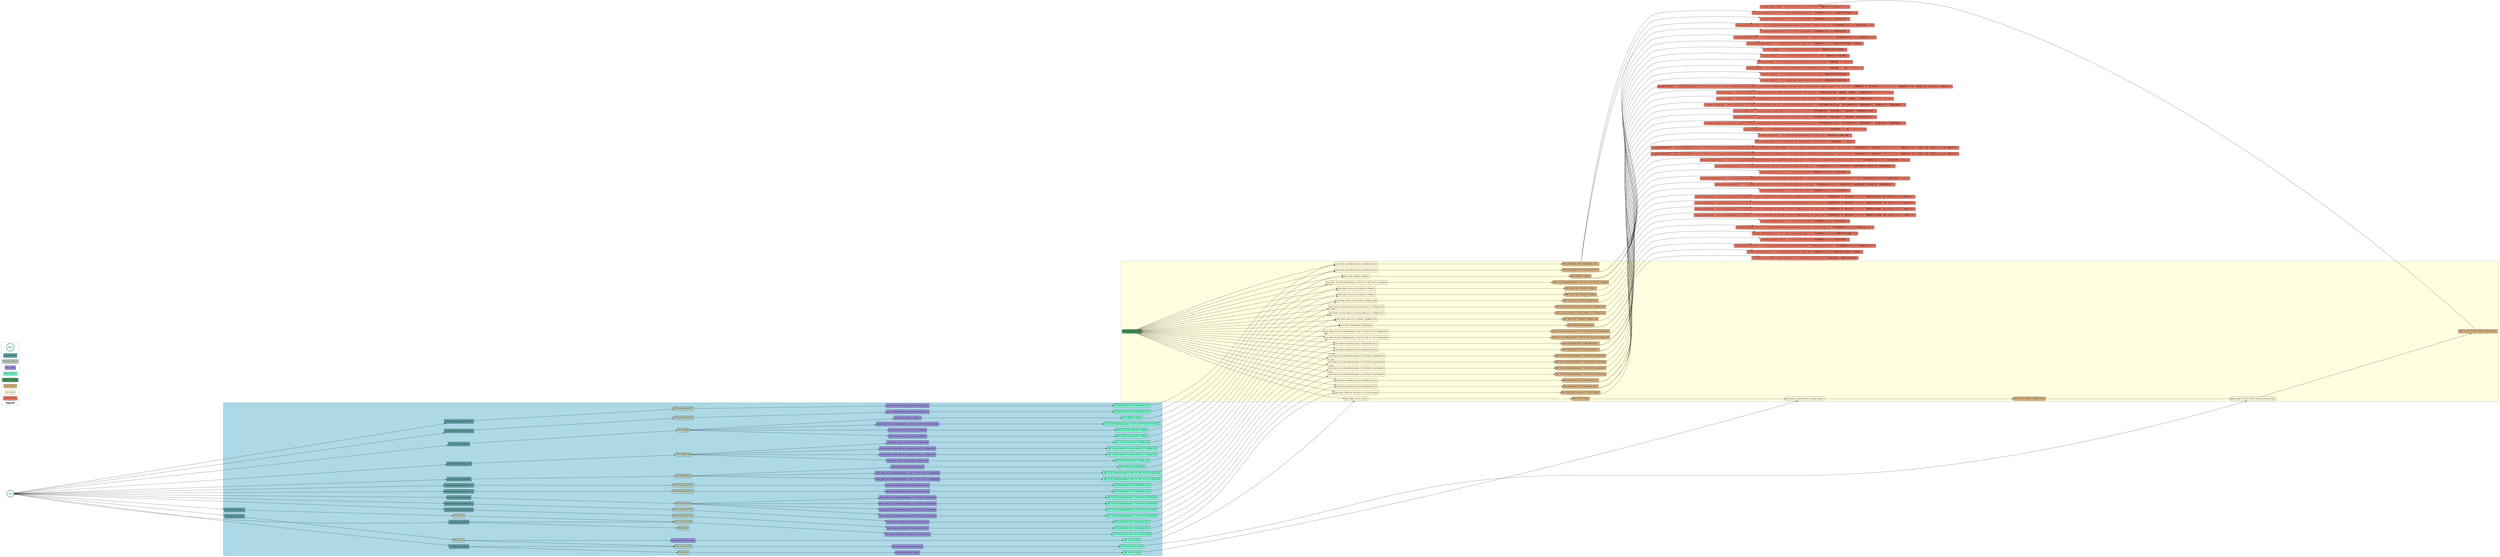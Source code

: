digraph rete_network {
	graph [bb="0,0,18552,4839",
		ordering=in,
		rankdir=LR,
		ranksep="5 equally"
	];
	node [label="\N"];
	subgraph cluster_alpha_network {
		graph [bb="1658,8,8611.5,1356",
			bgcolor=lightblue,
			style=dashed
		];
		subgraph concept_node {
			"Concept_Node: e:Ellipse"	[fillcolor=cadetblue,
				height=0.5,
				pos="3406,992",
				shape=rect,
				style=filled,
				width=2.1111];
			"Concept_Node: e:Ellipse_Std"	[fillcolor=cadetblue,
				height=0.5,
				pos="3406,817",
				shape=rect,
				style=filled,
				width=2.4583];
			"Concept_Node: h:Hyperbola"	[fillcolor=cadetblue,
				height=0.5,
				pos="3406,682",
				shape=rect,
				style=filled,
				width=2.4028];
			"Concept_Node: h:Hyperbola_Std_1"	[fillcolor=cadetblue,
				height=0.5,
				pos="3406,628",
				shape=rect,
				style=filled,
				width=2.9306];
			"Concept_Node: h:Hyperbola_Std_2"	[fillcolor=cadetblue,
				height=0.5,
				pos="3406,574",
				shape=rect,
				style=filled,
				width=2.9306];
			"Concept_Node: pa:Parabola"	[fillcolor=cadetblue,
				height=0.5,
				pos="3406,520",
				shape=rect,
				style=filled,
				width=2.3472];
			"Concept_Node: pa:Parabola_Std_r"	[fillcolor=cadetblue,
				height=0.5,
				pos="3406,466",
				shape=rect,
				style=filled,
				width=2.8472];
			"Concept_Node: pa:Parabola_Std_l"	[fillcolor=cadetblue,
				height=0.5,
				pos="3406,412",
				shape=rect,
				style=filled,
				width=2.8333];
			"Concept_Node: pa:Parabola_Std_u"	[fillcolor=cadetblue,
				height=0.5,
				pos="3406,1191",
				shape=rect,
				style=filled,
				width=2.875];
			"Concept_Node: pa:Parabola_Std_d"	[fillcolor=cadetblue,
				height=0.5,
				pos="3406,1107",
				shape=rect,
				style=filled,
				width=2.875];
			"Concept_Node: c:Curve"	[fillcolor=cadetblue,
				height=0.5,
				pos="1740,411",
				shape=rect,
				style=filled,
				width=2.0556];
			"Concept_Node: p:Point"	[fillcolor=cadetblue,
				height=0.5,
				pos="3406,304",
				shape=rect,
				style=filled,
				width=2];
			"Concept_Node: a:Num"	[fillcolor=cadetblue,
				height=0.5,
				pos="1740,355",
				shape=rect,
				style=filled,
				width=1.9861];
			"Concept_Node: b:Num"	[fillcolor=cadetblue,
				height=0.5,
				pos="3406,88",
				shape=rect,
				style=filled,
				width=1.9861];
		}
		subgraph concept_memory {
			"CM: e:Ellipse"	[fillcolor="#bbd0c0",
				height=0.5,
				pos="5072,1114",
				shape=cylinder,
				style=filled,
				width=1.2917];
			"CM: e:Ellipse_Std"	[fillcolor="#bbd0c0",
				height=0.5,
				pos="5072,898",
				shape=cylinder,
				style=filled,
				width=1.6389];
			"CM: h:Hyperbola"	[fillcolor="#bbd0c0",
				height=0.5,
				pos="5072,709",
				shape=cylinder,
				style=filled,
				width=1.5694];
			"CM: h:Hyperbola_Std_1"	[fillcolor="#bbd0c0",
				height=0.5,
				pos="5072,628",
				shape=cylinder,
				style=filled,
				width=2.1111];
			"CM: h:Hyperbola_Std_2"	[fillcolor="#bbd0c0",
				height=0.5,
				pos="5072,574",
				shape=cylinder,
				style=filled,
				width=2.1111];
			"CM: pa:Parabola"	[fillcolor="#bbd0c0",
				height=0.5,
				pos="5072,466",
				shape=cylinder,
				style=filled,
				width=1.5278];
			"CM: pa:Parabola_Std_r"	[fillcolor="#bbd0c0",
				height=0.5,
				pos="5072,412",
				shape=cylinder,
				style=filled,
				width=2.0278];
			"CM: pa:Parabola_Std_l"	[fillcolor="#bbd0c0",
				height=0.5,
				pos="5072,358",
				shape=cylinder,
				style=filled,
				width=2.0139];
			"CM: pa:Parabola_Std_u"	[fillcolor="#bbd0c0",
				height=0.5,
				pos="5072,1303",
				shape=cylinder,
				style=filled,
				width=2.0556];
			"CM: pa:Parabola_Std_d"	[fillcolor="#bbd0c0",
				height=0.5,
				pos="5072,1222",
				shape=cylinder,
				style=filled,
				width=2.0556];
			"CM: c:Curve"	[fillcolor="#bbd0c0",
				height=0.5,
				pos="3406,358",
				shape=cylinder,
				style=filled,
				width=1.2361];
			"CM: p:Point"	[fillcolor="#bbd0c0",
				height=0.5,
				pos="5072,250",
				shape=cylinder,
				style=filled,
				width=1.1806];
			"CM: c:Curve; p:Point"	[fillcolor="#bbd0c0",
				height=0.5,
				pos="5072,304",
				shape=cylinder,
				style=filled,
				width=1.875];
			"CM: a:Num"	[fillcolor="#bbd0c0",
				height=0.5,
				pos="3406,142",
				shape=cylinder,
				style=filled,
				width=1.1528];
			"CM: b:Num"	[fillcolor="#bbd0c0",
				height=0.5,
				pos="5072,88",
				shape=cylinder,
				style=filled,
				width=1.1667];
			"CM: a:Num; b:Num"	[fillcolor="#bbd0c0",
				height=0.5,
				pos="5072,34",
				shape=cylinder,
				style=filled,
				width=1.7917];
		}
		subgraph intra_node {
			"Intra_Node: e:Ellipse | e:Ellipse"	[fillcolor="#948ed6",
				height=0.5,
				pos="6738,1060",
				shape=rect,
				style=filled,
				width=2.6528];
			"Intra_Node: h:Hyperbola | h:Hyperbola"	[fillcolor="#948ed6",
				height=0.5,
				pos="6738,682",
				shape=rect,
				style=filled,
				width=3.2083];
			"Intra_Node: h:Hyperbola_Std_1 | h:Hyperbola_Std_1"	[fillcolor="#948ed6",
				height=0.5,
				pos="6738,628",
				shape=rect,
				style=filled,
				width=4.2778];
			"Intra_Node: h:Hyperbola_Std_2 | h:Hyperbola_Std_2"	[fillcolor="#948ed6",
				height=0.5,
				pos="6738,574",
				shape=rect,
				style=filled,
				width=4.2778];
			"Intra_Node: pa:Parabola_Std_d | pa:Parabola_Std_d"	[fillcolor="#948ed6",
				height=0.5,
				pos="6738,1276",
				shape=rect,
				style=filled,
				width=4.1667];
			"Intra_Node: pa:Parabola_Std_l | pa:Parabola_Std_l"	[fillcolor="#948ed6",
				height=0.5,
				pos="6738,250",
				shape=rect,
				style=filled,
				width=4.0833];
			"Intra_Node: pa:Parabola_Std_r | pa:Parabola_Std_r"	[fillcolor="#948ed6",
				height=0.5,
				pos="6738,304",
				shape=rect,
				style=filled,
				width=4.1111];
			"Intra_Node: pa:Parabola_Std_u | pa:Parabola_Std_u"	[fillcolor="#948ed6",
				height=0.5,
				pos="6738,1330",
				shape=rect,
				style=filled,
				width=4.1667];
			"Intra_Node: {Focus_On_X_Axis(e)} | e:Ellipse_Std"	[fillcolor="#948ed6",
				height=0.5,
				pos="6738,844",
				shape=rect,
				style=filled,
				width=4.1806];
			"Intra_Node: {Focus_On_X_Axis(e)} | e:Ellipse"	[fillcolor="#948ed6",
				height=0.5,
				pos="6738,1114",
				shape=rect,
				style=filled,
				width=3.8333];
			"Intra_Node: {Focus_On_Y_Axis(e)} | e:Ellipse_Std"	[fillcolor="#948ed6",
				height=0.5,
				pos="6738,898",
				shape=rect,
				style=filled,
				width=4.1806];
			"Intra_Node: {Focus_On_Y_Axis(e)} | e:Ellipse"	[fillcolor="#948ed6",
				height=0.5,
				pos="6738,1168",
				shape=rect,
				style=filled,
				width=3.8333];
			"Intra_Node: {Is_In_Form(Equation(e), x^2/a^2+y^2/b^2==1)} | e:Ellipse"	[fillcolor="#948ed6",
				height=0.5,
				pos="6738,1222",
				shape=rect,
				style=filled,
				width=5.8472];
			"Intra_Node: {Is_In_Form(Equation(h), x^2/a^2-y^2/b^2==1)} | h:Hyperbola"	[fillcolor="#948ed6",
				height=0.5,
				pos="6738,736",
				shape=rect,
				style=filled,
				width=6.0833];
			"Intra_Node: {Is_In_Form(Equation(h), y^2/a^2-x^2/b^2==1)} | h:Hyperbola"	[fillcolor="#948ed6",
				height=0.5,
				pos="6738,790",
				shape=rect,
				style=filled,
				width=6.0833];
			"Intra_Node: {Is_In_Form(Equation(pa), x^2==-2*p*y)} | pa:Parabola"	[fillcolor="#948ed6",
				height=0.5,
				pos="6738,412",
				shape=rect,
				style=filled,
				width=5.5556];
			"Intra_Node: {Is_In_Form(Equation(pa), x^2==2*p*y)} | pa:Parabola"	[fillcolor="#948ed6",
				height=0.5,
				pos="6738,466",
				shape=rect,
				style=filled,
				width=5.4861];
			"Intra_Node: {Is_In_Form(Equation(pa), y^2==-2*p*x)} | pa:Parabola"	[fillcolor="#948ed6",
				height=0.5,
				pos="6738,520",
				shape=rect,
				style=filled,
				width=5.5556];
			"Intra_Node: {Is_In_Form(Equation(pa), y^2==2*p*x)} | pa:Parabola"	[fillcolor="#948ed6",
				height=0.5,
				pos="6738,358",
				shape=rect,
				style=filled,
				width=5.4861];
			"Intra_Node: {Point_On_Curve(p, c)} | c:Curve; p:Point"	[fillcolor="#948ed6",
				height=0.5,
				pos="6738,196",
				shape=rect,
				style=filled,
				width=4.4444];
			"Intra_Node: {a>0} | a:Num"	[fillcolor="#948ed6",
				height=0.5,
				pos="5072,142",
				shape=rect,
				style=filled,
				width=2.3333];
			"Intra_Node: {a>b} | a:Num; b:Num"	[fillcolor="#948ed6",
				height=0.5,
				pos="6738,34",
				shape=rect,
				style=filled,
				width=2.9722];
			"Intra_Node: {b>0} | b:Num"	[fillcolor="#948ed6",
				height=0.5,
				pos="6738,88",
				shape=rect,
				style=filled,
				width=2.3611];
			"Intra_Node: {e.recip_coeff_sq_x<e.recip_coeff_sq_y} | e:Ellipse_Std"	[fillcolor="#948ed6",
				height=0.5,
				pos="6738,952",
				shape=rect,
				style=filled,
				width=5.5139];
			"Intra_Node: {e.recip_coeff_sq_x>e.recip_coeff_sq_y} | e:Ellipse_Std"	[fillcolor="#948ed6",
				height=0.5,
				pos="6738,1006",
				shape=rect,
				style=filled,
				width=5.5139];
		}
		subgraph alpha_memory {
			graph [rank=same];
			"AM: e:Ellipse | e:Ellipse"	[fillcolor=aquamarine,
				height=0.5,
				pos="8404,1060",
				shape=cylinder,
				style=filled,
				width=2.1111];
			"AM: h:Hyperbola | h:Hyperbola"	[fillcolor=aquamarine,
				height=0.5,
				pos="8404,682",
				shape=cylinder,
				style=filled,
				width=2.6667];
			"AM: h:Hyperbola_Std_1 | h:Hyperbola_Std_1"	[fillcolor=aquamarine,
				height=0.5,
				pos="8404,628",
				shape=cylinder,
				style=filled,
				width=3.7361];
			"AM: h:Hyperbola_Std_2 | h:Hyperbola_Std_2"	[fillcolor=aquamarine,
				height=0.5,
				pos="8404,574",
				shape=cylinder,
				style=filled,
				width=3.7361];
			"AM: pa:Parabola_Std_d | pa:Parabola_Std_d"	[fillcolor=aquamarine,
				height=0.5,
				pos="8404,1276",
				shape=cylinder,
				style=filled,
				width=3.625];
			"AM: pa:Parabola_Std_l | pa:Parabola_Std_l"	[fillcolor=aquamarine,
				height=0.5,
				pos="8404,250",
				shape=cylinder,
				style=filled,
				width=3.5417];
			"AM: pa:Parabola_Std_r | pa:Parabola_Std_r"	[fillcolor=aquamarine,
				height=0.5,
				pos="8404,304",
				shape=cylinder,
				style=filled,
				width=3.5694];
			"AM: pa:Parabola_Std_u | pa:Parabola_Std_u"	[fillcolor=aquamarine,
				height=0.5,
				pos="8404,1330",
				shape=cylinder,
				style=filled,
				width=3.625];
			"AM: {Focus_On_X_Axis(e)} | e:Ellipse_Std"	[fillcolor=aquamarine,
				height=0.5,
				pos="8404,844",
				shape=cylinder,
				style=filled,
				width=3.6389];
			"AM: {Focus_On_X_Axis(e)} | e:Ellipse"	[fillcolor=aquamarine,
				height=0.5,
				pos="8404,1114",
				shape=cylinder,
				style=filled,
				width=3.2917];
			"AM: {Focus_On_Y_Axis(e)} | e:Ellipse_Std"	[fillcolor=aquamarine,
				height=0.5,
				pos="8404,898",
				shape=cylinder,
				style=filled,
				width=3.6389];
			"AM: {Focus_On_Y_Axis(e)} | e:Ellipse"	[fillcolor=aquamarine,
				height=0.5,
				pos="8404,1168",
				shape=cylinder,
				style=filled,
				width=3.2917];
			"AM: {Is_In_Form(Equation(e), x^2/a^2+y^2/b^2==1)} | e:Ellipse"	[fillcolor=aquamarine,
				height=0.5,
				pos="8404,1222",
				shape=cylinder,
				style=filled,
				width=5.3056];
			"AM: {Is_In_Form(Equation(h), x^2/a^2-y^2/b^2==1)} | h:Hyperbola"	[fillcolor=aquamarine,
				height=0.5,
				pos="8404,736",
				shape=cylinder,
				style=filled,
				width=5.5417];
			"AM: {Is_In_Form(Equation(h), y^2/a^2-x^2/b^2==1)} | h:Hyperbola"	[fillcolor=aquamarine,
				height=0.5,
				pos="8404,790",
				shape=cylinder,
				style=filled,
				width=5.5417];
			"AM: {Is_In_Form(Equation(pa), x^2==-2*p*y)} | pa:Parabola"	[fillcolor=aquamarine,
				height=0.5,
				pos="8404,412",
				shape=cylinder,
				style=filled,
				width=5.0139];
			"AM: {Is_In_Form(Equation(pa), x^2==2*p*y)} | pa:Parabola"	[fillcolor=aquamarine,
				height=0.5,
				pos="8404,466",
				shape=cylinder,
				style=filled,
				width=4.9444];
			"AM: {Is_In_Form(Equation(pa), y^2==-2*p*x)} | pa:Parabola"	[fillcolor=aquamarine,
				height=0.5,
				pos="8404,520",
				shape=cylinder,
				style=filled,
				width=5.0139];
			"AM: {Is_In_Form(Equation(pa), y^2==2*p*x)} | pa:Parabola"	[fillcolor=aquamarine,
				height=0.5,
				pos="8404,358",
				shape=cylinder,
				style=filled,
				width=4.9444];
			"AM: {Point_On_Curve(p, c)} | c:Curve; p:Point"	[fillcolor=aquamarine,
				height=0.5,
				pos="8404,196",
				shape=cylinder,
				style=filled,
				width=3.9028];
			"AM: {a>0} | a:Num"	[fillcolor=aquamarine,
				height=0.5,
				pos="8404,142",
				shape=cylinder,
				style=filled,
				width=1.7917];
			"AM: {a>b} | a:Num; b:Num"	[fillcolor=aquamarine,
				height=0.5,
				pos="8404,34",
				shape=cylinder,
				style=filled,
				width=2.4306];
			"AM: {b>0} | b:Num"	[fillcolor=aquamarine,
				height=0.5,
				pos="8404,88",
				shape=cylinder,
				style=filled,
				width=1.8194];
			"AM: {e.recip_coeff_sq_x<e.recip_coeff_sq_y} | e:Ellipse_Std"	[fillcolor=aquamarine,
				height=0.5,
				pos="8404,952",
				shape=cylinder,
				style=filled,
				width=4.9722];
			"AM: {e.recip_coeff_sq_x>e.recip_coeff_sq_y} | e:Ellipse_Std"	[fillcolor=aquamarine,
				height=0.5,
				pos="8404,1006",
				shape=cylinder,
				style=filled,
				width=4.9722];
		}
		"Concept_Node: e:Ellipse" -> "CM: e:Ellipse"	[pos="e,5025.2,1110.6 3482.3,997.52 3765.5,1018.3 4763.7,1091.5 5013.8,1109.8"];
		"CM: e:Ellipse" -> "Intra_Node: e:Ellipse | e:Ellipse"	[pos="e,6642.3,1063.1 5118.8,1112.5 5340.8,1105.3 6307.4,1073.9 6631,1063.4"];
		"CM: e:Ellipse" -> "Intra_Node: {Focus_On_X_Axis(e)} | e:Ellipse"	[pos="e,6599.6,1114 5118.8,1114 5331.7,1114 6229.5,1114 6588.1,1114"];
		"CM: e:Ellipse" -> "Intra_Node: {Focus_On_Y_Axis(e)} | e:Ellipse"	[pos="e,6599.6,1163.5 5118.8,1115.5 5331.7,1122.4 6229.5,1151.5 6588.1,1163.2"];
		"CM: e:Ellipse" -> "Intra_Node: {Is_In_Form(Equation(e), x^2/a^2+y^2/b^2==1)} | e:Ellipse"	[pos="e,6527.1,1208.4 5118.8,1117 5318.6,1129.9 6121.3,1182 6515.9,1207.6"];
		"Concept_Node: e:Ellipse_Std" -> "CM: e:Ellipse_Std"	[pos="e,5012.9,895.17 3495,821.28 3789.4,835.62 4736.5,881.72 5001.5,894.62"];
		"CM: e:Ellipse_Std" -> "Intra_Node: {Focus_On_X_Axis(e)} | e:Ellipse_Std"	[pos="e,6587.1,848.86 5131.2,896.11 5361.9,888.62 6216.2,860.9 6575.8,849.23"];
		"CM: e:Ellipse_Std" -> "Intra_Node: {Focus_On_Y_Axis(e)} | e:Ellipse_Std"	[pos="e,6587.1,898 5131.2,898 5361.9,898 6216.2,898 6575.8,898"];
		"CM: e:Ellipse_Std" -> "Intra_Node: {e.recip_coeff_sq_x<e.recip_coeff_sq_y} | e:Ellipse_Std"	[pos="e,6539.3,945.59 5131.2,899.89 5352.2,907.06 6145.4,932.8 6527.9,945.21"];
		"CM: e:Ellipse_Std" -> "Intra_Node: {e.recip_coeff_sq_x>e.recip_coeff_sq_y} | e:Ellipse_Std"	[pos="e,6539.3,993.17 5131.2,901.78 5352.2,916.12 6145.4,967.6 6527.9,992.43"];
		"Concept_Node: h:Hyperbola" -> "CM: h:Hyperbola"	[pos="e,5015.1,708.09 3493,683.39 3785.9,688.15 4741.6,703.66 5003.9,707.91"];
		"CM: h:Hyperbola" -> "Intra_Node: h:Hyperbola | h:Hyperbola"	[pos="e,6622,683.87 5128.8,708.09 5363.6,704.28 6274,689.51 6610.8,684.05"];
		"CM: h:Hyperbola" -> "Intra_Node: {Is_In_Form(Equation(h), x^2/a^2-y^2/b^2==1)} | h:Hyperbola"	[pos="e,6518.5,732.46 5128.8,709.91 5342.5,713.37 6115.9,725.92 6507.1,732.27"];
		"CM: h:Hyperbola" -> "Intra_Node: {Is_In_Form(Equation(h), y^2/a^2-x^2/b^2==1)} | h:Hyperbola"	[pos="e,6518.5,779.37 5128.8,711.72 5342.5,722.12 6115.9,759.77 6507.1,778.81"];
		"Concept_Node: h:Hyperbola_Std_1" -> "CM: h:Hyperbola_Std_1"	[pos="e,4995.9,628 3511.7,628 3817.3,628 4703.8,628 4984.6,628"];
		"CM: h:Hyperbola_Std_1" -> "Intra_Node: h:Hyperbola_Std_1 | h:Hyperbola_Std_1"	[pos="e,6583.8,628 5148.3,628 5400.4,628 6219.4,628 6572.5,628"];
		"Concept_Node: h:Hyperbola_Std_2" -> "CM: h:Hyperbola_Std_2"	[pos="e,4995.9,574 3511.7,574 3817.3,574 4703.8,574 4984.6,574"];
		"CM: h:Hyperbola_Std_2" -> "Intra_Node: h:Hyperbola_Std_2 | h:Hyperbola_Std_2"	[pos="e,6583.8,574 5148.3,574 5400.4,574 6219.4,574 6572.5,574"];
		"Concept_Node: pa:Parabola" -> "CM: pa:Parabola"	[pos="e,5016.6,467.77 3490.9,517.28 3782.1,507.83 4744.7,476.59 5005.4,468.13"];
		"CM: pa:Parabola" -> "Intra_Node: {Is_In_Form(Equation(pa), x^2==-2*p*y)} | pa:Parabola"	[pos="e,6537.7,418.47 5127.4,464.23 5342.6,457.25 6141.2,431.33 6526.5,418.83"];
		"CM: pa:Parabola" -> "Intra_Node: {Is_In_Form(Equation(pa), x^2==2*p*y)} | pa:Parabola"	[pos="e,6540.3,466 5127.4,466 5343.1,466 6144.8,466 6529.1,466"];
		"CM: pa:Parabola" -> "Intra_Node: {Is_In_Form(Equation(pa), y^2==-2*p*x)} | pa:Parabola"	[pos="e,6537.7,513.53 5127.4,467.77 5342.6,474.75 6141.2,500.67 6526.5,513.17"];
		"CM: pa:Parabola" -> "Intra_Node: {Is_In_Form(Equation(pa), y^2==2*p*x)} | pa:Parabola"	[pos="e,6540.3,370.77 5127.4,462.47 5343.1,448.47 6144.8,396.43 6529.1,371.5"];
		"Concept_Node: pa:Parabola_Std_r" -> "CM: pa:Parabola_Std_r"	[pos="e,4998.8,414.34 3508.9,462.69 3812.8,452.83 4709.2,423.74 4987.6,414.71"];
		"CM: pa:Parabola_Std_r" -> "Intra_Node: pa:Parabola_Std_r | pa:Parabola_Std_r"	[pos="e,6589.7,313.56 5145.3,407.31 5395.3,391.08 6227.3,337.08 6578.4,314.29"];
		"Concept_Node: pa:Parabola_Std_l" -> "CM: pa:Parabola_Std_l"	[pos="e,4999.1,360.33 3508.3,408.71 3811.7,398.87 4709.8,369.72 4987.9,360.7"];
		"CM: pa:Parabola_Std_l" -> "Intra_Node: pa:Parabola_Std_l | pa:Parabola_Std_l"	[pos="e,6590.5,259.51 5144.8,353.34 5394.3,337.14 6228.3,283.02 6579.2,260.24"];
		"Concept_Node: pa:Parabola_Std_u" -> "CM: pa:Parabola_Std_u"	[pos="e,4997.5,1298.1 3509.8,1197.9 3814.2,1218.4 4706.7,1278.5 4986.3,1297.3"];
		"CM: pa:Parabola_Std_u" -> "Intra_Node: pa:Parabola_Std_u | pa:Parabola_Std_u"	[pos="e,6587.8,1327.6 5146.4,1304.2 5397.3,1308.3 6224.7,1321.7 6576.5,1327.4"];
		"Concept_Node: pa:Parabola_Std_d" -> "CM: pa:Parabola_Std_d"	[pos="e,4997.5,1216.9 3509.8,1114.1 3814.2,1135.1 4706.7,1196.8 4986.3,1216.1"];
		"CM: pa:Parabola_Std_d" -> "Intra_Node: pa:Parabola_Std_d | pa:Parabola_Std_d"	[pos="e,6587.8,1271.2 5146.4,1224.4 5397.3,1232.5 6224.7,1259.4 6576.5,1270.8"];
		"Concept_Node: c:Curve" -> "CM: c:Curve"	[pos="e,3361.2,359.39 1814.4,408.66 2095.9,399.7 3103.2,367.61 3350.1,359.75"];
		"CM: c:Curve" -> "CM: c:Curve; p:Point"	[pos="e,5004.4,306.16 3450.7,356.58 3675.2,349.3 4700.9,316.01 4993.1,306.53"];
		"Concept_Node: p:Point" -> "CM: p:Point"	[pos="e,5029.3,251.35 3478.5,301.68 3758.1,292.61 4773.7,259.65 5017.9,251.72"];
		"Concept_Node: p:Point" -> "CM: c:Curve; p:Point"	[pos="e,5004.4,304 3478.5,304 3749.4,304 4711.5,304 4993,304"];
		"CM: c:Curve; p:Point" -> "Intra_Node: {Point_On_Curve(p, c)} | c:Curve; p:Point"	[pos="e,6577.6,206.34 5139.8,299.67 5380.1,284.07 6205.8,230.48 6566.3,207.08"];
		"Concept_Node: a:Num" -> "CM: a:Num"	[pos="e,3364.3,147.2 1812,345.92 2091.2,310.17 3110.7,179.67 3353.1,148.65"];
		"CM: a:Num" -> "CM: a:Num; b:Num"	[pos="e,5007.2,38.141 3447.7,139.36 3666.8,125.14 4706.5,57.66 4996,38.868"];
		"CM: a:Num" -> "Intra_Node: {a>0} | a:Num"	[pos="e,4987.6,142 3447.7,142 3662.1,142 4662.2,142 4976.3,142"];
		"Concept_Node: b:Num" -> "CM: b:Num"	[pos="e,5029.6,88 3478,88 3756.9,88 4774.5,88 5018.3,88"];
		"Concept_Node: b:Num" -> "CM: a:Num; b:Num"	[pos="e,5007.4,36.063 3478,85.697 3749.2,76.896 4718.7,45.432 4996.3,36.425"];
		"CM: b:Num" -> "Intra_Node: {b>0} | b:Num"	[pos="e,6652.7,88 5114.1,88 5329.2,88 6326.3,88 6641.3,88"];
		"CM: a:Num; b:Num" -> "Intra_Node: {a>b} | a:Num; b:Num"	[pos="e,6630.5,34 5137,34 5386,34 6293,34 6619.2,34"];
		"Intra_Node: e:Ellipse | e:Ellipse" -> "AM: e:Ellipse | e:Ellipse"	[pos="e,8327.5,1060 6833.8,1060 7129.5,1060 8031.5,1060 8316.1,1060"];
		"Intra_Node: h:Hyperbola | h:Hyperbola" -> "AM: h:Hyperbola | h:Hyperbola"	[pos="e,8307.5,682 6853.7,682 7160.8,682 7998.6,682 8296.3,682"];
		"Intra_Node: h:Hyperbola_Std_1 | h:Hyperbola_Std_1" -> "AM: h:Hyperbola_Std_1 | h:Hyperbola_Std_1"	[pos="e,8269.1,628 6892.2,628 7211.7,628 7945.2,628 8257.7,628"];
		"Intra_Node: h:Hyperbola_Std_2 | h:Hyperbola_Std_2" -> "AM: h:Hyperbola_Std_2 | h:Hyperbola_Std_2"	[pos="e,8269.1,574 6892.2,574 7211.7,574 7945.2,574 8257.7,574"];
		"Intra_Node: pa:Parabola_Std_d | pa:Parabola_Std_d" -> "AM: pa:Parabola_Std_d | pa:Parabola_Std_d"	[pos="e,8273.1,1276 6888.1,1276 7206.8,1276 7950.2,1276 8261.7,1276"];
		"Intra_Node: pa:Parabola_Std_l | pa:Parabola_Std_l" -> "AM: pa:Parabola_Std_l | pa:Parabola_Std_l"	[pos="e,8276.2,250 6885.2,250 7203.3,250 7954.3,250 8264.9,250"];
		"Intra_Node: pa:Parabola_Std_r | pa:Parabola_Std_r" -> "AM: pa:Parabola_Std_r | pa:Parabola_Std_r"	[pos="e,8275.3,304 6886.3,304 7204.7,304 7953.2,304 8263.9,304"];
		"Intra_Node: pa:Parabola_Std_u | pa:Parabola_Std_u" -> "AM: pa:Parabola_Std_u | pa:Parabola_Std_u"	[pos="e,8273.1,1330 6888.1,1330 7206.8,1330 7950.2,1330 8261.7,1330"];
		"Intra_Node: {Focus_On_X_Axis(e)} | e:Ellipse_Std" -> "AM: {Focus_On_X_Axis(e)} | e:Ellipse_Std"	[pos="e,8272.7,844 6888.9,844 7207.8,844 7949.8,844 8261.3,844"];
		"Intra_Node: {Focus_On_X_Axis(e)} | e:Ellipse" -> "AM: {Focus_On_X_Axis(e)} | e:Ellipse"	[pos="e,8285.3,1114 6876.2,1114 7192,1114 7966.5,1114 8274.1,1114"];
		"Intra_Node: {Focus_On_Y_Axis(e)} | e:Ellipse_Std" -> "AM: {Focus_On_Y_Axis(e)} | e:Ellipse_Std"	[pos="e,8272.7,898 6888.9,898 7207.8,898 7949.8,898 8261.3,898"];
		"Intra_Node: {Focus_On_Y_Axis(e)} | e:Ellipse" -> "AM: {Focus_On_Y_Axis(e)} | e:Ellipse"	[pos="e,8285.3,1168 6876.2,1168 7192,1168 7966.5,1168 8274.1,1168"];
		"Intra_Node: {Is_In_Form(Equation(e), x^2/a^2+y^2/b^2==1)} | e:Ellipse" -> "AM: {Is_In_Form(Equation(e), x^2/a^2+y^2/b^2==1)} | e:Ellipse"	[pos="e,8212.7,1222 6948.9,1222 7271.3,1222 7884.3,1222 8201.5,1222"];
		"Intra_Node: {Is_In_Form(Equation(h), x^2/a^2-y^2/b^2==1)} | h:Hyperbola" -> "AM: {Is_In_Form(Equation(h), x^2/a^2-y^2/b^2==1)} | h:Hyperbola"	[pos="e,8204.1,736 6957.4,736 7279.1,736 7876.2,736 8193,736"];
		"Intra_Node: {Is_In_Form(Equation(h), y^2/a^2-x^2/b^2==1)} | h:Hyperbola" -> "AM: {Is_In_Form(Equation(h), y^2/a^2-x^2/b^2==1)} | h:Hyperbola"	[pos="e,8204.1,790 6957.4,790 7279.1,790 7876.2,790 8193,790"];
		"Intra_Node: {Is_In_Form(Equation(pa), x^2==-2*p*y)} | pa:Parabola" -> "AM: {Is_In_Form(Equation(pa), x^2==-2*p*y)} | pa:Parabola"	[pos="e,8223.2,412 6938.5,412 7261.4,412 7894.6,412 8212,412"];
		"Intra_Node: {Is_In_Form(Equation(pa), x^2==2*p*y)} | pa:Parabola" -> "AM: {Is_In_Form(Equation(pa), x^2==2*p*y)} | pa:Parabola"	[pos="e,8225.5,466 6935.6,466 7258.5,466 7896.8,466 8214.4,466"];
		"Intra_Node: {Is_In_Form(Equation(pa), y^2==-2*p*x)} | pa:Parabola" -> "AM: {Is_In_Form(Equation(pa), y^2==-2*p*x)} | pa:Parabola"	[pos="e,8223.2,520 6938.5,520 7261.4,520 7894.6,520 8212,520"];
		"Intra_Node: {Is_In_Form(Equation(pa), y^2==2*p*x)} | pa:Parabola" -> "AM: {Is_In_Form(Equation(pa), y^2==2*p*x)} | pa:Parabola"	[pos="e,8225.5,358 6935.6,358 7258.5,358 7896.8,358 8214.4,358"];
		"Intra_Node: {Point_On_Curve(p, c)} | c:Curve; p:Point" -> "AM: {Point_On_Curve(p, c)} | c:Curve; p:Point"	[pos="e,8263.1,196 6898.2,196 7218.7,196 7937.9,196 8251.7,196"];
		"Intra_Node: {a>0} | a:Num" -> "AM: {a>0} | a:Num"	[pos="e,8339.1,142 5156.1,142 5620.2,142 7884.8,142 8327.8,142"];
		"Intra_Node: {a>b} | a:Num; b:Num" -> "AM: {a>b} | a:Num; b:Num"	[pos="e,8316.2,34 6845.3,34 7148.1,34 8012.3,34 8304.8,34"];
		"Intra_Node: {b>0} | b:Num" -> "AM: {b>0} | b:Num"	[pos="e,8338.4,88 6823.2,88 7110.9,88 8052.1,88 8327,88"];
		"Intra_Node: {e.recip_coeff_sq_x<e.recip_coeff_sq_y} | e:Ellipse_Std" -> "AM: {e.recip_coeff_sq_x<e.recip_coeff_sq_y} | e:Ellipse_Std"	[pos="e,8224.6,952 6936.8,952 7259.8,952 7896,952 8213.5,952"];
		"Intra_Node: {e.recip_coeff_sq_x>e.recip_coeff_sq_y} | e:Ellipse_Std" -> "AM: {e.recip_coeff_sq_x>e.recip_coeff_sq_y} | e:Ellipse_Std"	[pos="e,8224.6,1006 6936.8,1006 7259.8,1006 7896,1006 8213.5,1006"];
	}
	subgraph cluster_beta_network {
		graph [bb="8323,1364,18544,2604",
			bgcolor=lightyellow,
			style=dashed
		];
		subgraph dummy_top_node {
			graph [rank=same];
		}
		subgraph beta_memory {
			"BM: dummy_top_node"	[fillcolor="#4a9759",
				height=0.5,
				pos="8404,1984",
				shape=cylinder,
				style=filled,
				width=2.0278];
			"BM: e:Ellipse | e:Ellipse"	[fillcolor=burlywood,
				height=0.5,
				pos="11736,2308",
				shape=cylinder,
				style=filled,
				width=2.0972];
			"BM: {Is_In_Form(Equation(e), x^2/a^2+y^2/b^2==1)} | e:Ellipse"	[fillcolor=burlywood,
				height=0.5,
				pos="11736,2470",
				shape=cylinder,
				style=filled,
				width=5.2917];
			"BM: {e.recip_coeff_sq_x>e.recip_coeff_sq_y} | e:Ellipse_Std"	[fillcolor=burlywood,
				height=0.5,
				pos="11736,2254",
				shape=cylinder,
				style=filled,
				width=4.9583];
			"BM: {e.recip_coeff_sq_x<e.recip_coeff_sq_y} | e:Ellipse_Std"	[fillcolor=burlywood,
				height=0.5,
				pos="11736,2200",
				shape=cylinder,
				style=filled,
				width=4.9583];
			"BM: {Focus_On_X_Axis(e)} | e:Ellipse_Std"	[fillcolor=burlywood,
				height=0.5,
				pos="11736,2092",
				shape=cylinder,
				style=filled,
				width=3.625];
			"BM: {Focus_On_Y_Axis(e)} | e:Ellipse_Std"	[fillcolor=burlywood,
				height=0.5,
				pos="11736,2146",
				shape=cylinder,
				style=filled,
				width=3.625];
			"BM: {Focus_On_X_Axis(e)} | e:Ellipse"	[fillcolor=burlywood,
				height=0.5,
				pos="11736,2362",
				shape=cylinder,
				style=filled,
				width=3.2778];
			"BM: {Focus_On_Y_Axis(e)} | e:Ellipse"	[fillcolor=burlywood,
				height=0.5,
				pos="11736,2416",
				shape=cylinder,
				style=filled,
				width=3.2778];
			"BM: h:Hyperbola | h:Hyperbola"	[fillcolor=burlywood,
				height=0.5,
				pos="11736,1930",
				shape=cylinder,
				style=filled,
				width=2.6528];
			"BM: {Is_In_Form(Equation(h), x^2/a^2-y^2/b^2==1)} | h:Hyperbola"	[fillcolor=burlywood,
				height=0.5,
				pos="11736,1984",
				shape=cylinder,
				style=filled,
				width=5.5278];
			"BM: {Is_In_Form(Equation(h), y^2/a^2-x^2/b^2==1)} | h:Hyperbola"	[fillcolor=burlywood,
				height=0.5,
				pos="11736,2038",
				shape=cylinder,
				style=filled,
				width=5.5278];
			"BM: h:Hyperbola_Std_1 | h:Hyperbola_Std_1"	[fillcolor=burlywood,
				height=0.5,
				pos="11736,1876",
				shape=cylinder,
				style=filled,
				width=3.7222];
			"BM: h:Hyperbola_Std_2 | h:Hyperbola_Std_2"	[fillcolor=burlywood,
				height=0.5,
				pos="11736,1822",
				shape=cylinder,
				style=filled,
				width=3.7222];
			"BM: {Is_In_Form(Equation(pa), y^2==2*p*x)} | pa:Parabola"	[fillcolor=burlywood,
				height=0.5,
				pos="11736,1606",
				shape=cylinder,
				style=filled,
				width=4.9444];
			"BM: {Is_In_Form(Equation(pa), y^2==-2*p*x)} | pa:Parabola"	[fillcolor=burlywood,
				height=0.5,
				pos="11736,1768",
				shape=cylinder,
				style=filled,
				width=5];
			"BM: {Is_In_Form(Equation(pa), x^2==2*p*y)} | pa:Parabola"	[fillcolor=burlywood,
				height=0.5,
				pos="11736,1714",
				shape=cylinder,
				style=filled,
				width=4.9444];
			"BM: {Is_In_Form(Equation(pa), x^2==-2*p*y)} | pa:Parabola"	[fillcolor=burlywood,
				height=0.5,
				pos="11736,1660",
				shape=cylinder,
				style=filled,
				width=5];
			"BM: pa:Parabola_Std_r | pa:Parabola_Std_r"	[fillcolor=burlywood,
				height=0.5,
				pos="11736,1552",
				shape=cylinder,
				style=filled,
				width=3.5556];
			"BM: pa:Parabola_Std_l | pa:Parabola_Std_l"	[fillcolor=burlywood,
				height=0.5,
				pos="11736,1498",
				shape=cylinder,
				style=filled,
				width=3.5278];
			"BM: pa:Parabola_Std_u | pa:Parabola_Std_u"	[fillcolor=burlywood,
				height=0.5,
				pos="11736,2578",
				shape=cylinder,
				style=filled,
				width=3.6111];
			"BM: pa:Parabola_Std_d | pa:Parabola_Std_d"	[fillcolor=burlywood,
				height=0.5,
				pos="11736,2524",
				shape=cylinder,
				style=filled,
				width=3.6111];
			"BM: {Point_On_Curve(p, c)} | c:Curve; p:Point"	[fillcolor=burlywood,
				height=0.5,
				pos="11736,1444",
				shape=cylinder,
				style=filled,
				width=3.8889];
			"BM: {a>0} | a:Num"	[fillcolor=burlywood,
				height=0.5,
				pos="11736,1390",
				shape=cylinder,
				style=filled,
				width=1.7778];
			"BM: {{a>0}; {b>0}} | a:Num; b:Num"	[fillcolor=burlywood,
				height=0.5,
				pos="15068,1390",
				shape=cylinder,
				style=filled,
				width=3.1944];
			"BM: {{a>0}; {b>0}; {a>b}} | a:Num; b:Num"	[fillcolor=burlywood,
				height=0.5,
				pos="18400,1390",
				shape=cylinder,
				style=filled,
				width=3.7778];
		}
		subgraph join_node {
			"Join_Node: e:Ellipse | e:Ellipse"	[fillcolor=cornsilk,
				height=0.5,
				pos="10070,2308",
				shape=rect,
				style=filled,
				width=2.6111];
			"Join_Node: {Is_In_Form(Equation(e), x^2/a^2+y^2/b^2==1)} | e:Ellipse"	[fillcolor=cornsilk,
				height=0.5,
				pos="10070,2470",
				shape=rect,
				style=filled,
				width=5.8056];
			"Join_Node: {e.recip_coeff_sq_x>e.recip_coeff_sq_y} | e:Ellipse_Std"	[fillcolor=cornsilk,
				height=0.5,
				pos="10070,2254",
				shape=rect,
				style=filled,
				width=5.4722];
			"Join_Node: {e.recip_coeff_sq_x<e.recip_coeff_sq_y} | e:Ellipse_Std"	[fillcolor=cornsilk,
				height=0.5,
				pos="10070,2200",
				shape=rect,
				style=filled,
				width=5.4722];
			"Join_Node: {Focus_On_X_Axis(e)} | e:Ellipse_Std"	[fillcolor=cornsilk,
				height=0.5,
				pos="10070,2092",
				shape=rect,
				style=filled,
				width=4.1389];
			"Join_Node: {Focus_On_Y_Axis(e)} | e:Ellipse_Std"	[fillcolor=cornsilk,
				height=0.5,
				pos="10070,2146",
				shape=rect,
				style=filled,
				width=4.1389];
			"Join_Node: {Focus_On_X_Axis(e)} | e:Ellipse"	[fillcolor=cornsilk,
				height=0.5,
				pos="10070,2362",
				shape=rect,
				style=filled,
				width=3.7917];
			"Join_Node: {Focus_On_Y_Axis(e)} | e:Ellipse"	[fillcolor=cornsilk,
				height=0.5,
				pos="10070,2416",
				shape=rect,
				style=filled,
				width=3.7917];
			"Join_Node: h:Hyperbola | h:Hyperbola"	[fillcolor=cornsilk,
				height=0.5,
				pos="10070,1930",
				shape=rect,
				style=filled,
				width=3.1667];
			"Join_Node: {Is_In_Form(Equation(h), x^2/a^2-y^2/b^2==1)} | h:Hyperbola"	[fillcolor=cornsilk,
				height=0.5,
				pos="10070,1984",
				shape=rect,
				style=filled,
				width=6.0417];
			"Join_Node: {Is_In_Form(Equation(h), y^2/a^2-x^2/b^2==1)} | h:Hyperbola"	[fillcolor=cornsilk,
				height=0.5,
				pos="10070,2038",
				shape=rect,
				style=filled,
				width=6.0417];
			"Join_Node: h:Hyperbola_Std_1 | h:Hyperbola_Std_1"	[fillcolor=cornsilk,
				height=0.5,
				pos="10070,1876",
				shape=rect,
				style=filled,
				width=4.2361];
			"Join_Node: h:Hyperbola_Std_2 | h:Hyperbola_Std_2"	[fillcolor=cornsilk,
				height=0.5,
				pos="10070,1822",
				shape=rect,
				style=filled,
				width=4.2361];
			"Join_Node: {Is_In_Form(Equation(pa), y^2==2*p*x)} | pa:Parabola"	[fillcolor=cornsilk,
				height=0.5,
				pos="10070,1606",
				shape=rect,
				style=filled,
				width=5.4444];
			"Join_Node: {Is_In_Form(Equation(pa), y^2==-2*p*x)} | pa:Parabola"	[fillcolor=cornsilk,
				height=0.5,
				pos="10070,1768",
				shape=rect,
				style=filled,
				width=5.5139];
			"Join_Node: {Is_In_Form(Equation(pa), x^2==2*p*y)} | pa:Parabola"	[fillcolor=cornsilk,
				height=0.5,
				pos="10070,1714",
				shape=rect,
				style=filled,
				width=5.4444];
			"Join_Node: {Is_In_Form(Equation(pa), x^2==-2*p*y)} | pa:Parabola"	[fillcolor=cornsilk,
				height=0.5,
				pos="10070,1660",
				shape=rect,
				style=filled,
				width=5.5139];
			"Join_Node: pa:Parabola_Std_r | pa:Parabola_Std_r"	[fillcolor=cornsilk,
				height=0.5,
				pos="10070,1552",
				shape=rect,
				style=filled,
				width=4.0694];
			"Join_Node: pa:Parabola_Std_l | pa:Parabola_Std_l"	[fillcolor=cornsilk,
				height=0.5,
				pos="10070,1498",
				shape=rect,
				style=filled,
				width=4.0417];
			"Join_Node: pa:Parabola_Std_u | pa:Parabola_Std_u"	[fillcolor=cornsilk,
				height=0.5,
				pos="10070,2578",
				shape=rect,
				style=filled,
				width=4.125];
			"Join_Node: pa:Parabola_Std_d | pa:Parabola_Std_d"	[fillcolor=cornsilk,
				height=0.5,
				pos="10070,2524",
				shape=rect,
				style=filled,
				width=4.125];
			"Join_Node: {Point_On_Curve(p, c)} | c:Curve; p:Point"	[fillcolor=cornsilk,
				height=0.5,
				pos="10070,1444",
				shape=rect,
				style=filled,
				width=4.4028];
			"Join_Node: {a>0} | a:Num"	[fillcolor=cornsilk,
				height=0.5,
				pos="10070,1390",
				shape=rect,
				style=filled,
				width=2.2917];
			"Join_Node: {{a>0}; {b>0}} | a:Num; b:Num"	[fillcolor=cornsilk,
				height=0.5,
				pos="13402,1390",
				shape=rect,
				style=filled,
				width=3.7083];
			"Join_Node: {{a>0}; {b>0}; {a>b}} | a:Num; b:Num"	[fillcolor=cornsilk,
				height=0.5,
				pos="16734,1390",
				shape=rect,
				style=filled,
				width=4.2917];
		}
		"Join_Node: e:Ellipse | e:Ellipse" -> "BM: e:Ellipse | e:Ellipse"	[pos="e,11660,2308 10164,2308 10459,2308 11365,2308 11649,2308"];
		"BM: dummy_top_node" -> "Join_Node: e:Ellipse | e:Ellipse"	[pos="e,9975.5,2298 8477.3,2000.9 8688.2,2049.9 9321.2,2193.5 9852.5,2281 9888.8,2287 9928.6,2292.3 9964.2,2296.6"];
		"BM: dummy_top_node" -> "Join_Node: {Is_In_Form(Equation(e), x^2/a^2+y^2/b^2==1)} | e:Ellipse"	[pos="e,9897.1,2451.5 8441.2,1998.2 8603.1,2061.1 9276.9,2317 9852.5,2443 9863.3,2445.4 9874.5,2447.6 9885.8,2449.6"];
		"BM: dummy_top_node" -> "Join_Node: {e.recip_coeff_sq_x>e.recip_coeff_sq_y} | e:Ellipse_Std"	[pos="e,9914.3,2235.5 8477.1,1997.2 8688.2,2035.7 9323,2149.6 9852.5,2227 9868.9,2229.4 9886,2231.8 9903,2234"];
		"BM: dummy_top_node" -> "Join_Node: {e.recip_coeff_sq_x<e.recip_coeff_sq_y} | e:Ellipse_Std"	[pos="e,9919.9,2181.5 8477.3,1993.6 8688.7,2021.6 9324.6,2105.6 9852.5,2173 9870.6,2175.3 9889.6,2177.7 9908.5,2180.1"];
		"BM: dummy_top_node" -> "Join_Node: {Focus_On_X_Axis(e)} | e:Ellipse_Std"	[pos="e,9920.7,2082.4 8477.3,1988.7 8727.1,2004.9 9557.7,2058.8 9909.5,2081.6"];
		"BM: dummy_top_node" -> "Join_Node: {Focus_On_Y_Axis(e)} | e:Ellipse_Std"	[pos="e,9920.7,2131.6 8477.3,1991 8727.1,2015.4 9557.7,2096.2 9909.5,2130.5"];
		"BM: dummy_top_node" -> "Join_Node: {Focus_On_X_Axis(e)} | e:Ellipse"	[pos="e,9933.2,2347.5 8466.2,2001.5 8664.7,2057.7 9309.1,2235.6 9852.5,2335 9874.8,2339.1 9898.6,2342.7 9921.8,2345.9"];
		"BM: dummy_top_node" -> "Join_Node: {Focus_On_Y_Axis(e)} | e:Ellipse"	[pos="e,9933.1,2402.2 8457.9,2001.9 8645.6,2064.7 9298.3,2277.6 9852.5,2389 9874.8,2393.5 9898.5,2397.3 9921.7,2400.6"];
		"BM: dummy_top_node" -> "Join_Node: h:Hyperbola | h:Hyperbola"	[pos="e,9955.6,1933.7 8477.3,1981.7 8735.7,1973.3 9615.8,1944.7 9944.1,1934.1"];
		"BM: dummy_top_node" -> "Join_Node: {Is_In_Form(Equation(h), x^2/a^2-y^2/b^2==1)} | h:Hyperbola"	[pos="e,9852,1984 8477.3,1984 8712,1984 9459.3,1984 9840.6,1984"];
		"BM: dummy_top_node" -> "Join_Node: {Is_In_Form(Equation(h), y^2/a^2-x^2/b^2==1)} | h:Hyperbola"	[pos="e,9852,2031 8477.3,1986.3 8712,1994 9459.3,2018.2 9840.6,2030.6"];
		"BM: dummy_top_node" -> "Join_Node: h:Hyperbola_Std_1 | h:Hyperbola_Std_1"	[pos="e,9917.2,1885.9 8477.3,1979.3 8726.3,1963.1 9552.1,1909.5 9905.8,1886.6"];
		"BM: dummy_top_node" -> "Join_Node: h:Hyperbola_Std_2 | h:Hyperbola_Std_2"	[pos="e,9917.2,1836.8 8477.3,1977 8726.3,1952.7 9552.1,1872.3 9905.8,1837.9"];
		"BM: dummy_top_node" -> "Join_Node: {Is_In_Form(Equation(pa), y^2==2*p*x)} | pa:Parabola"	[pos="e,9904.7,1624.5 8466.2,1966.5 8664.7,1910.3 9309.1,1732.4 9852.5,1633 9865.8,1630.6 9879.6,1628.3 9893.5,1626.2"];
		"BM: dummy_top_node" -> "Join_Node: {Is_In_Form(Equation(pa), y^2==-2*p*x)} | pa:Parabola"	[pos="e,9919.9,1786.5 8477.3,1974.4 8688.7,1946.4 9324.6,1862.4 9852.5,1795 9870.6,1792.7 9889.6,1790.3 9908.5,1787.9"];
		"BM: dummy_top_node" -> "Join_Node: {Is_In_Form(Equation(pa), x^2==2*p*y)} | pa:Parabola"	[pos="e,9914.3,1732.5 8477.1,1970.8 8688.2,1932.3 9323,1818.4 9852.5,1741 9868.9,1738.6 9886,1736.2 9903,1734"];
		"BM: dummy_top_node" -> "Join_Node: {Is_In_Form(Equation(pa), x^2==-2*p*y)} | pa:Parabola"	[pos="e,9909.2,1678.5 8477.3,1967.1 8688.2,1918.1 9321.2,1774.5 9852.5,1687 9867.2,1684.6 9882.6,1682.3 9898,1680.1"];
		"BM: dummy_top_node" -> "Join_Node: pa:Parabola_Std_r | pa:Parabola_Std_r"	[pos="e,9923.2,1567.2 8457.9,1966.1 8645.6,1903.3 9298.3,1690.4 9852.5,1579 9871.7,1575.1 9892,1571.7 9912.1,1568.8"];
		"BM: dummy_top_node" -> "Join_Node: pa:Parabola_Std_l | pa:Parabola_Std_l"	[pos="e,9924.3,1512.3 8451.3,1965.9 8629.4,1896.9 9288.2,1648.6 9852.5,1525 9871.9,1520.7 9892.5,1517.1 9912.9,1514"];
		"BM: dummy_top_node" -> "Join_Node: pa:Parabola_Std_u | pa:Parabola_Std_u"	[pos="e,9921,2564.5 8433.2,1998.1 8578.3,2070.3 9258,2400 9852.5,2551 9870.9,2555.7 9890.4,2559.6 9909.9,2562.8"];
		"BM: dummy_top_node" -> "Join_Node: pa:Parabola_Std_d | pa:Parabola_Std_d"	[pos="e,9921.2,2509.9 8436.8,1998.2 8590,2066 9267.4,2358.6 9852.5,2497 9871,2501.4 9890.6,2505.1 9910.1,2508.2"];
		"BM: dummy_top_node" -> "Join_Node: {Point_On_Curve(p, c)} | c:Curve; p:Point"	[pos="e,9911,1459.7 8446,1965.7 8615.5,1891.1 9278.5,1606.8 9852.5,1471 9867.8,1467.4 9883.8,1464.2 9899.9,1461.5"];
		"BM: dummy_top_node" -> "Join_Node: {a>0} | a:Num"	[pos="e,9987.1,1395.4 8441.9,1965.5 8603.7,1885.4 9269.2,1565.1 9852.5,1417 9892.3,1406.9 9937.3,1400.5 9975.9,1396.5"];
		"Join_Node: {Is_In_Form(Equation(e), x^2/a^2+y^2/b^2==1)} | e:Ellipse" -> "BM: {Is_In_Form(Equation(e), x^2/a^2+y^2/b^2==1)} | e:Ellipse"	[pos="e,11545,2470 10279,2470 10601,2470 11216,2470 11534,2470"];
		"Join_Node: {e.recip_coeff_sq_x>e.recip_coeff_sq_y} | e:Ellipse_Std" -> "BM: {e.recip_coeff_sq_x>e.recip_coeff_sq_y} | e:Ellipse_Std"	[pos="e,11557,2254 10267,2254 10590,2254 11228,2254 11546,2254"];
		"Join_Node: {e.recip_coeff_sq_x<e.recip_coeff_sq_y} | e:Ellipse_Std" -> "BM: {e.recip_coeff_sq_x<e.recip_coeff_sq_y} | e:Ellipse_Std"	[pos="e,11557,2200 10267,2200 10590,2200 11228,2200 11546,2200"];
		"Join_Node: {Focus_On_X_Axis(e)} | e:Ellipse_Std" -> "BM: {Focus_On_X_Axis(e)} | e:Ellipse_Std"	[pos="e,11605,2092 10219,2092 10538,2092 11282,2092 11594,2092"];
		"Join_Node: {Focus_On_Y_Axis(e)} | e:Ellipse_Std" -> "BM: {Focus_On_Y_Axis(e)} | e:Ellipse_Std"	[pos="e,11605,2146 10219,2146 10538,2146 11282,2146 11594,2146"];
		"Join_Node: {Focus_On_X_Axis(e)} | e:Ellipse" -> "BM: {Focus_On_X_Axis(e)} | e:Ellipse"	[pos="e,11618,2362 10207,2362 10522,2362 11299,2362 11606,2362"];
		"Join_Node: {Focus_On_Y_Axis(e)} | e:Ellipse" -> "BM: {Focus_On_Y_Axis(e)} | e:Ellipse"	[pos="e,11618,2416 10207,2416 10522,2416 11299,2416 11606,2416"];
		"Join_Node: h:Hyperbola | h:Hyperbola" -> "BM: h:Hyperbola | h:Hyperbola"	[pos="e,11640,1930 10184,1930 10491,1930 11331,1930 11629,1930"];
		"Join_Node: {Is_In_Form(Equation(h), x^2/a^2-y^2/b^2==1)} | h:Hyperbola" -> "BM: {Is_In_Form(Equation(h), x^2/a^2-y^2/b^2==1)} | h:Hyperbola"	[pos="e,11537,1984 10288,1984 10609,1984 11208,1984 11525,1984"];
		"Join_Node: {Is_In_Form(Equation(h), y^2/a^2-x^2/b^2==1)} | h:Hyperbola" -> "BM: {Is_In_Form(Equation(h), y^2/a^2-x^2/b^2==1)} | h:Hyperbola"	[pos="e,11537,2038 10288,2038 10609,2038 11208,2038 11525,2038"];
		"Join_Node: h:Hyperbola_Std_1 | h:Hyperbola_Std_1" -> "BM: h:Hyperbola_Std_1 | h:Hyperbola_Std_1"	[pos="e,11602,1876 10223,1876 10542,1876 11278,1876 11590,1876"];
		"Join_Node: h:Hyperbola_Std_2 | h:Hyperbola_Std_2" -> "BM: h:Hyperbola_Std_2 | h:Hyperbola_Std_2"	[pos="e,11602,1822 10223,1822 10542,1822 11278,1822 11590,1822"];
		"Join_Node: {Is_In_Form(Equation(pa), y^2==2*p*x)} | pa:Parabola" -> "BM: {Is_In_Form(Equation(pa), y^2==2*p*x)} | pa:Parabola"	[pos="e,11558,1606 10266,1606 10589,1606 11228,1606 11546,1606"];
		"Join_Node: {Is_In_Form(Equation(pa), y^2==-2*p*x)} | pa:Parabola" -> "BM: {Is_In_Form(Equation(pa), y^2==-2*p*x)} | pa:Parabola"	[pos="e,11556,1768 10269,1768 10591,1768 11227,1768 11545,1768"];
		"Join_Node: {Is_In_Form(Equation(pa), x^2==2*p*y)} | pa:Parabola" -> "BM: {Is_In_Form(Equation(pa), x^2==2*p*y)} | pa:Parabola"	[pos="e,11558,1714 10266,1714 10589,1714 11228,1714 11546,1714"];
		"Join_Node: {Is_In_Form(Equation(pa), x^2==-2*p*y)} | pa:Parabola" -> "BM: {Is_In_Form(Equation(pa), x^2==-2*p*y)} | pa:Parabola"	[pos="e,11556,1660 10269,1660 10591,1660 11227,1660 11545,1660"];
		"Join_Node: pa:Parabola_Std_r | pa:Parabola_Std_r" -> "BM: pa:Parabola_Std_r | pa:Parabola_Std_r"	[pos="e,11608,1552 10217,1552 10534,1552 11285,1552 11596,1552"];
		"Join_Node: pa:Parabola_Std_l | pa:Parabola_Std_l" -> "BM: pa:Parabola_Std_l | pa:Parabola_Std_l"	[pos="e,11609,1498 10216,1498 10533,1498 11287,1498 11597,1498"];
		"Join_Node: pa:Parabola_Std_u | pa:Parabola_Std_u" -> "BM: pa:Parabola_Std_u | pa:Parabola_Std_u"	[pos="e,11606,2578 10219,2578 10537,2578 11283,2578 11594,2578"];
		"Join_Node: pa:Parabola_Std_d | pa:Parabola_Std_d" -> "BM: pa:Parabola_Std_d | pa:Parabola_Std_d"	[pos="e,11606,2524 10219,2524 10537,2524 11283,2524 11594,2524"];
		"Join_Node: {Point_On_Curve(p, c)} | c:Curve; p:Point" -> "BM: {Point_On_Curve(p, c)} | c:Curve; p:Point"	[pos="e,11596,1444 10229,1444 10549,1444 11270,1444 11584,1444"];
		"Join_Node: {a>0} | a:Num" -> "BM: {a>0} | a:Num"	[pos="e,11672,1390 10153,1390 10438,1390 11387,1390 11661,1390"];
		"BM: {a>0} | a:Num" -> "Join_Node: {{a>0}; {b>0}} | a:Num; b:Num"	[pos="e,13268,1390 11800,1390 12042,1390 12910,1390 13257,1390"];
		"Join_Node: {{a>0}; {b>0}} | a:Num; b:Num" -> "BM: {{a>0}; {b>0}} | a:Num; b:Num"	[pos="e,14953,1390 13536,1390 13850,1390 14635,1390 14941,1390"];
		"BM: {{a>0}; {b>0}} | a:Num; b:Num" -> "Join_Node: {{a>0}; {b>0}; {a>b}} | a:Num; b:Num"	[pos="e,16579,1390 15183,1390 15472,1390 16231,1390 16568,1390"];
		"Join_Node: {{a>0}; {b>0}; {a>b}} | a:Num; b:Num" -> "BM: {{a>0}; {b>0}; {a>b}} | a:Num; b:Num"	[pos="e,18264,1390 16889,1390 17208,1390 17939,1390 18252,1390"];
	}
	subgraph root {
		root	[fillcolor=lightcyan,
			height=0.79716,
			pos="74,554",
			shape=doublecircle,
			style=filled,
			width=0.79716];
	}
	subgraph terminal_node {
		graph [rank=same];
		"Terminal: (e:Ellipse)    ∅ => {{Param_A(e)>0}; {Param_B(e)>0}; {Param_C(e)>0}}  # 椭圆的参数a、b、c均大于0 #"	[fillcolor="#ee7b67",
			height=0.5,
			pos="13402,4196",
			shape=cylinder,
			style=filled,
			width=9.5833];
		"Terminal: (e:Ellipse)    ∅ => {Sub(Pow(Param_A(e), 2), Pow(Param_B(e), 2))=Pow(Param_C(e), 2)}  # 椭圆的参数a、b、c满足：a^\
2-b^2=c^2 #"	[fillcolor="#ee7b67",
			height=0.5,
			pos="13402,4142",
			shape=cylinder,
			style=filled,
			width=11.694];
		"Terminal: (e:Ellipse)    ∅ => {Length(Major_Axis(e))=Mul(2, Param_A(e))}  # 椭圆的长轴长等于两倍的参数a #"	[fillcolor="#ee7b67",
			height=0.5,
			pos="13402,4088",
			shape=cylinder,
			style=filled,
			width=9.2222];
		"Terminal: (e:Ellipse)    ∅ => {Length(Minor_Axis(e))=Mul(2, Param_B(e))}  # 椭圆的短轴长等于两倍的参数b #"	[fillcolor="#ee7b67",
			height=0.5,
			pos="13402,4034",
			shape=cylinder,
			style=filled,
			width=9.2361];
		"Terminal: (e:Ellipse)    ∅ => {Focal_Length(e)=Mul(2, Param_C(e))}  # 椭圆的焦距长等于两倍的参数c #"	[fillcolor="#ee7b67",
			height=0.5,
			pos="13402,4304",
			shape=cylinder,
			style=filled,
			width=8.6806];
		"Terminal: (e:Ellipse)    ∅ => {Eccentricity(e)=Div(Param_C(e), Param_A(e))}  # 椭圆的离心率=参数c/参数a #"	[fillcolor="#ee7b67",
			height=0.5,
			pos="13402,4250",
			shape=cylinder,
			style=filled,
			width=8.9861];
		"Terminal: (h:Hyperbola)    ∅ => {{Param_A(h)>0}; {Param_B(h)>0}; {Param_C(h)>0}}  # 双曲线的参数a、b、c均大于0 #"	[fillcolor="#ee7b67",
			height=0.5,
			pos="13402,3548",
			shape=cylinder,
			style=filled,
			width=10.097];
		"Terminal: (h:Hyperbola)    ∅ => {Add(Pow(Param_A(h), 2), Pow(Param_B(h), 2))=Pow(Param_C(h), 2)}  # 双曲线的参数a、b、c满足：a^\
2+b^2=c^2 #"	[fillcolor="#ee7b67",
			height=0.5,
			pos="13402,3656",
			shape=cylinder,
			style=filled,
			width=12.292];
		"Terminal: (h:Hyperbola)    ∅ => {Eccentricity(h)=Div(Param_C(h), Param_A(h))}  # 双曲线的离心率=参数c/参数a #"	[fillcolor="#ee7b67",
			height=0.5,
			pos="13402,3602",
			shape=cylinder,
			style=filled,
			width=9.5];
		"Terminal: (h:Hyperbola_Std_1)    ∅ => {{Param_A(h)=Sqrt(h.recip_coeff_sq_x)}; {Param_B(h)=Sqrt(h.recip_coeff_sq_y)}}  # 标准双曲线Hyperbola_\
Std_1的参数a等于其x^2系数的倒数的开方,参数b等于其y^2系数的倒数的开方 #"	[fillcolor="#ee7b67",
			height=0.5,
			pos="13402,3440",
			shape=cylinder,
			style=filled,
			width=18.694];
		"Terminal: (h:Hyperbola_Std_1)    ∅ => {Focus_On_X_Axis(h)}  # 标准双曲线Hyperbola_Std_1的焦点在其X轴上 #"	[fillcolor="#ee7b67",
			height=0.5,
			pos="13402,3386",
			shape=cylinder,
			style=filled,
			width=9.4028];
		"Terminal: (h:Hyperbola_Std_1)    ∅ => {Line_Equation(Asymptote(h))=Ex_Or(Generate_Line_Eq(Div(Param_B(h), Param_A(h)), -1, 0), \
Generate_Line_Eq(Neg(Div(Param_B(h), Param_A(h))), -1, 0))}  # 为标准双曲线Hyperbola_Std_1生成渐近线方程:y=+-(b/a)x #"	[fillcolor="#ee7b67",
			height=0.5,
			pos="13402,3494",
			shape=cylinder,
			style=filled,
			width=21.014];
		"Terminal: (h:Hyperbola_Std_2)    ∅ => {{Param_A(h)=Sqrt(h.recip_coeff_sq_y)}; {Param_B(h)=Sqrt(h.recip_coeff_sq_x)}}  # 标准双曲线Hyperbola_\
Std_2的参数a等于其y^2系数的倒数的开方,参数b等于其x^2系数的倒数的开方 #"	[fillcolor="#ee7b67",
			height=0.5,
			pos="13402,3278",
			shape=cylinder,
			style=filled,
			width=18.694];
		"Terminal: (h:Hyperbola_Std_2)    ∅ => {Focus_On_X_Axis(h)}  # 标准双曲线Hyperbola_Std_2的焦点在其Y轴上 #"	[fillcolor="#ee7b67",
			height=0.5,
			pos="13402,3224",
			shape=cylinder,
			style=filled,
			width=9.4028];
		"Terminal: (h:Hyperbola_Std_2)    ∅ => {Line_Equation(Asymptote(h))=Ex_Or(Generate_Line_Eq(Div(Param_A(h), Param_B(h)), -1, 0), \
Generate_Line_Eq(Neg(Div(Param_A(h), Param_B(h))), -1, 0))}  # 为标准双曲线Hyperbola_Std_2生成渐近线方程:y=+-(a/b)x #"	[fillcolor="#ee7b67",
			height=0.5,
			pos="13402,3332",
			shape=cylinder,
			style=filled,
			width=21.014];
		"Terminal: (pa:Parabola_Std_d)    ∅ => {Param_P(pa)=Neg(Div(pa.coeff_y, 2))}  # 标准抛物线Parabola_Std_d的参数P等于其y系数的一半的相反数 #"	[fillcolor="#ee7b67",
			height=0.5,
			pos="13402,4520",
			shape=cylinder,
			style=filled,
			width=12.139];
		"Terminal: (pa:Parabola_Std_d)    ∅ => {Focus_On_Y_Axis(pa)}  # 标准抛物线Parabola_Std_d的焦点在其Y轴上 #"	[fillcolor="#ee7b67",
			height=0.5,
			pos="13402,4628",
			shape=cylinder,
			style=filled,
			width=9.3056];
		"Terminal: (pa:Parabola_Std_d)    ∅ => {Line_Equation(Directrix(pa))=Generate_Line_Eq(0, 1, Neg(Div(Param_P(pa), 2)))}  # 为标准抛物线Parabola_\
Std_d生成准线方程:y=p/2 #"	[fillcolor="#ee7b67",
			height=0.5,
			pos="13402,4574",
			shape=cylinder,
			style=filled,
			width=14.222];
		"Terminal: (pa:Parabola_Std_l)    ∅ => {Param_P(pa)=Neg(Div(pa.coeff_x, 2))}  # 标准抛物线Parabola_Std_l的参数P等于其x系数的一半的相反数 #"	[fillcolor="#ee7b67",
			height=0.5,
			pos="13402,2684",
			shape=cylinder,
			style=filled,
			width=12.069];
		"Terminal: (pa:Parabola_Std_l)    ∅ => {Focus_On_X_Axis(pa)}  # 标准抛物线Parabola_Std_l的焦点在其X轴上 #"	[fillcolor="#ee7b67",
			height=0.5,
			pos="13402,2792",
			shape=cylinder,
			style=filled,
			width=9.2222];
		"Terminal: (pa:Parabola_Std_l)    ∅ => {Line_Equation(Directrix(pa))=Generate_Line_Eq(1, 0, Neg(Div(Param_P(pa), 2)))}  # 为标准抛物线Parabola_\
Std_l生成准线方程:x=p/2 #"	[fillcolor="#ee7b67",
			height=0.5,
			pos="13402,2738",
			shape=cylinder,
			style=filled,
			width=14.139];
		"Terminal: (pa:Parabola_Std_r)    ∅ => {Param_P(pa)=Div(pa.coeff_x, 2)}  # 标准抛物线Parabola_Std_r的参数P等于其x系数的一半 #"	[fillcolor="#ee7b67",
			height=0.5,
			pos="13402,2846",
			shape=cylinder,
			style=filled,
			width=10.861];
		"Terminal: (pa:Parabola_Std_r)    ∅ => {Focus_On_X_Axis(pa)}  # 标准抛物线Parabola_Std_r的焦点在其X轴上 #"	[fillcolor="#ee7b67",
			height=0.5,
			pos="13402,2954",
			shape=cylinder,
			style=filled,
			width=9.2361];
		"Terminal: (pa:Parabola_Std_r)    ∅ => {Line_Equation(Directrix(pa))=Generate_Line_Eq(1, 0, Div(Param_P(pa), 2))}  # 为标准抛物线Parabola_\
Std_r生成准线方程:x=-p/2 #"	[fillcolor="#ee7b67",
			height=0.5,
			pos="13402,2900",
			shape=cylinder,
			style=filled,
			width=13.778];
		"Terminal: (pa:Parabola_Std_u)    ∅ => {Param_P(pa)=Div(pa.coeff_y, 2)}  # 标准抛物线Parabola_Std_u的参数P等于其y系数的一半 #"	[fillcolor="#ee7b67",
			height=0.5,
			pos="13402,4790",
			shape=cylinder,
			style=filled,
			width=10.903];
		"Terminal: (pa:Parabola_Std_u)    ∅ => {Focus_On_Y_Axis(pa)}  # 标准抛物线Parabola_Std_u的焦点在其Y轴上 #"	[fillcolor="#ee7b67",
			height=0.5,
			pos="13402,4736",
			shape=cylinder,
			style=filled,
			width=9.3056];
		"Terminal: (pa:Parabola_Std_u)    ∅ => {Line_Equation(Directrix(pa))=Generate_Line_Eq(0, 1, Div(Param_P(pa), 2))}  # 为标准抛物线Parabola_\
Std_u生成准线方程:y=-p/2 #"	[fillcolor="#ee7b67",
			height=0.5,
			pos="13402,4682",
			shape=cylinder,
			style=filled,
			width=13.847];
		"Terminal: (e:Ellipse_Std)    {Focus_On_X_Axis(e)} => {{Param_A(e)=Sqrt(e.recip_coeff_sq_x)}; {Param_B(e)=Sqrt(e.recip_coeff_sq_y)}}  # \
已知标准椭圆e的焦点在x轴上，可得:e的参数a等于其x^2系数的倒数的开方、e的参数b等于其y^2系数的倒数的开方  #"	[fillcolor="#ee7b67",
			height=0.5,
			pos="13402,3818",
			shape=cylinder,
			style=filled,
			width=21.319];
		"Terminal: (e:Ellipse)    {Focus_On_X_Axis(e)} => {Equation(e)=Generate_Ellipse_Eq(Param_A(e), Param_B(e), Center(e))}  # 已知椭圆e的焦点在x轴上，根据参数a、b和椭圆中心，生成椭圆标准方程: \
x^2/a^2+y^2/b^2=1 #"	[fillcolor="#ee7b67",
			height=0.5,
			pos="13402,4358",
			shape=cylinder,
			style=filled,
			width=18.194];
		"Terminal: (e:Ellipse_Std)    {Focus_On_Y_Axis(e)} => {{Param_A(e)=Sqrt(e.recip_coeff_sq_y)}; {Param_B(e)=Sqrt(e.recip_coeff_sq_x)}}  # \
已知标准椭圆e的焦点在y轴上，可得:e的参数a等于其y^2系数的倒数的开方、e的参数b等于其x^2系数的倒数的开方  #"	[fillcolor="#ee7b67",
			height=0.5,
			pos="13402,3872",
			shape=cylinder,
			style=filled,
			width=21.319];
		"Terminal: (e:Ellipse)    {Focus_On_Y_Axis(e)} => {Equation(e)=Generate_Ellipse_Eq(Param_B(e), Param_A(e), Center(e))}  # 已知椭圆e的焦点在y轴上，根据参数a、b和椭圆中心，生成椭圆标准方程: \
x^2/b^2+y^2/a^2=1 #"	[fillcolor="#ee7b67",
			height=0.5,
			pos="13402,4412",
			shape=cylinder,
			style=filled,
			width=18.194];
		"Terminal: (e:Ellipse)    {Is_In_Form(Equation(e), x^2/a^2+y^2/b^2==1)} => {assert e_std:Ellipse_Std={recip_coeff_sq_x:=Recip(Extract_\
Coeff(Equation(e), x^2)); recip_coeff_sq_y:=Recip(Extract_Coeff(Equation(e), y^2))}; {e=e_std}}  # 如果椭圆方程（可）满足标准形式 \
x^2/a^2+y^2/b^2=1，则提取其中的x^2和y^2的系数，并进一步生成Ellipse_Std概念的个体 #"	[fillcolor="#ee7b67",
			height=0.5,
			pos="13402,4466",
			shape=cylinder,
			style=filled,
			width=29.403];
		"Terminal: (h:Hyperbola)    {Is_In_Form(Equation(h), x^2/a^2-y^2/b^2==1)} => {assert h_std:Hyperbola_Std_1={recip_coeff_sq_x:=Recip(\
Extract_Coeff(Equation(h), x^2)); recip_coeff_sq_y:=Recip(Extract_Coeff(Equation(h), y^2))}; {h=h_std}}  # 如果双曲线方程（可）满足标准形式 \
x^2/a^2-y^2/b^2=1，则提取其中的x^2和y^2的系数，并进一步生成Hyperbola_Std_1概念的个体 #"	[fillcolor="#ee7b67",
			height=0.5,
			pos="13402,3710",
			shape=cylinder,
			style=filled,
			width=30.75];
		"Terminal: (h:Hyperbola)    {Is_In_Form(Equation(h), y^2/a^2-x^2/b^2==1)} => {assert h_std:Hyperbola_Std_2={recip_coeff_sq_x:=Recip(\
Extract_Coeff(Equation(h), x^2)); recip_coeff_sq_y:=Recip(Extract_Coeff(Equation(h), y^2))}; {h=h_std}}  # 如果双曲线方程（可）满足标准形式 \
y^2/a^2-x^2/b^2=1，则提取其中的x^2和y^2的系数，并进一步生成Hyperbola_Std_2概念的个体 #"	[fillcolor="#ee7b67",
			height=0.5,
			pos="13402,3764",
			shape=cylinder,
			style=filled,
			width=30.75];
		"Terminal: (pa:Parabola)    {Is_In_Form(Equation(pa), x^2==-2*p*y)} => {assert p_std:Parabola_Std_d={coeff_y:=Extract_Coeff(Equation(\
pa), y)}; {pa=p_std}}  # 如果抛物线方程（可）满足标准形式 x^2=-2*p*y，则提取其中的y的系数，并进一步生成Parabola_\
Std_d概念的个体 #"	[fillcolor="#ee7b67",
			height=0.5,
			pos="13402,3062",
			shape=cylinder,
			style=filled,
			width=22.806];
		"Terminal: (pa:Parabola)    {Is_In_Form(Equation(pa), x^2==2*p*y)} => {assert p_std:Parabola_Std_u={coeff_y:=Extract_Coeff(Equation(\
pa), y)}; {pa=p_std}}  # 如果抛物线方程（可）满足标准形式 x^2=2*p*y，则提取其中的y的系数，并进一步生成Parabola_\
Std_u概念的个体 #"	[fillcolor="#ee7b67",
			height=0.5,
			pos="13402,3116",
			shape=cylinder,
			style=filled,
			width=22.681];
		"Terminal: (pa:Parabola)    {Is_In_Form(Equation(pa), y^2==-2*p*x)} => {assert p_std:Parabola_Std_l={coeff_x:=Extract_Coeff(Equation(\
pa), x)}; {pa=p_std}}  # 如果抛物线方程（可）满足标准形式 y^2=-2*p*x，则提取其中的x的系数，并进一步生成Parabola_\
Std_l概念的个体 #"	[fillcolor="#ee7b67",
			height=0.5,
			pos="13402,3170",
			shape=cylinder,
			style=filled,
			width=22.722];
		"Terminal: (pa:Parabola)    {Is_In_Form(Equation(pa), y^2==2*p*x)} => {assert p_std:Parabola_Std_r={coeff_x:=Extract_Coeff(Equation(\
pa), x)}; {pa=p_std}}  # 如果抛物线方程（可）满足标准形式 y^2=2*p*x，则提取其中的x的系数，并进一步生成Parabola_\
Std_r概念的个体 #"	[fillcolor="#ee7b67",
			height=0.5,
			pos="13402,3008",
			shape=cylinder,
			style=filled,
			width=22.611];
		"Terminal: (c:Curve; p:Point)    {Point_On_Curve(p, c)} => {Subst_Point_Into_Curve(p, c)}  # 如果点在曲线上，就把点代入曲线方程 #"	[fillcolor="#ee7b67",
			height=0.5,
			pos="13402,2630",
			shape=cylinder,
			style=filled,
			width=11.014];
		"Terminal: (e:Ellipse_Std)    {e.recip_coeff_sq_x<e.recip_coeff_sq_y} => {Focus_On_Y_Axis(e)}  # 已知标准椭圆方程中x^2系数的倒数小于y^\
2系数的倒数，可得到椭圆的焦点在y轴上 #"	[fillcolor="#ee7b67",
			height=0.5,
			pos="13402,3926",
			shape=cylinder,
			style=filled,
			width=15.306];
		"Terminal: (e:Ellipse_Std)    {e.recip_coeff_sq_x>e.recip_coeff_sq_y} => {Focus_On_X_Axis(e)}  # 已知标准椭圆方程中x^2系数的倒数大于y^\
2系数的倒数，可得到椭圆的焦点在x轴上 #"	[fillcolor="#ee7b67",
			height=0.5,
			pos="13402,3980",
			shape=cylinder,
			style=filled,
			width=15.306];
		"Terminal: (a:Num; b:Num)    {{a>0}; {b>0}; {a>b}} => {a^2>b^2}  # 如果a>0,b>0,a>b,那么a^2>b^2 #"	[fillcolor="#ee7b67",
			height=0.5,
			pos="13402,1260",
			shape=cylinder,
			style=filled,
			width=8.4444];
	}
	subgraph cluster_legend {
		graph [bb="8,1340,140,1882",
			fontname="Times-BoldItalic",
			fontsize=20,
			label=legend,
			labelloc=b,
			lheight=0.31,
			lp="74,1355",
			lwidth=0.76,
			style=dashed
		];
		Root	[fillcolor=lightcyan,
			height=0.88743,
			pos="74,1842",
			shape=doublecircle,
			style=filled,
			width=0.88743];
		Concept_Node	[fillcolor=cadetblue,
			height=0.5,
			pos="74,1774",
			shape=rect,
			style=filled,
			width=1.3611];
		Concept_Memory	[fillcolor="#bbd0c0",
			height=0.5,
			pos="74,1720",
			shape=cylinder,
			style=filled,
			width=1.6111];
		Intra_Node	[fillcolor="#948ed6",
			height=0.5,
			pos="74,1666",
			shape=rect,
			style=filled,
			width=1.0833];
		Alpha_Memory	[fillcolor=aquamarine,
			height=0.5,
			pos="74,1612",
			shape=cylinder,
			style=filled,
			width=1.4444];
		dummy_top_node	[fillcolor="#4a9759",
			height=0.5,
			pos="74,1558",
			shape=cylinder,
			style=filled,
			width=1.6111];
		Beta_Memory	[fillcolor=burlywood,
			height=0.5,
			pos="74,1504",
			shape=cylinder,
			style=filled,
			width=1.3333];
		Join_Node	[fillcolor=cornsilk,
			height=0.5,
			pos="74,1450",
			shape=rect,
			style=filled,
			width=1.0417];
		Terminal_Node	[fillcolor="#ee7b67",
			height=0.5,
			pos="74,1396",
			shape=cylinder,
			style=filled,
			width=1.4306];
	}
	root -> "Concept_Node: e:Ellipse"	[pos="e,3329.5,982.07 102.79,557.65 390.5,595.5 2825.5,915.77 3318.2,980.59"];
	root -> "Concept_Node: e:Ellipse_Std"	[pos="e,3317.1,810.06 103.29,556.23 390.95,578.95 2786.6,768.16 3305.9,809.18"];
	root -> "Concept_Node: h:Hyperbola"	[pos="e,3319.1,678.7 103.29,555.09 391.27,566.16 2791.9,658.43 3307.7,678.26"];
	root -> "Concept_Node: h:Hyperbola_Std_1"	[pos="e,3300.3,625.67 103.29,554.63 387.96,560.95 2737,613.16 3289.1,625.43"];
	root -> "Concept_Node: h:Hyperbola_Std_2"	[pos="e,3300.3,573.37 103.29,554.17 387.96,555.88 2737,569.99 3289.1,573.3"];
	root -> "Concept_Node: pa:Parabola"	[pos="e,3321.1,520.86 103.29,553.71 391.66,550.77 2798.4,526.19 3309.7,520.97"];
	root -> "Concept_Node: pa:Parabola_Std_r"	[pos="e,3303.3,468.69 103.29,553.25 388.44,545.72 2744.9,483.44 3291.9,468.99"];
	root -> "Concept_Node: pa:Parabola_Std_l"	[pos="e,3303.7,416.32 103.29,552.79 388.52,540.63 2746.2,440.09 3292.3,416.8"];
	root -> "Concept_Node: pa:Parabola_Std_u"	[pos="e,3308.3,1172.5 102.79,559.32 386.6,613.61 2759.8,1067.6 3297.1,1170.4"];
	root -> "Concept_Node: pa:Parabola_Std_d"	[pos="e,3302.3,1090 102.79,558.61 385.58,605.58 2742.8,997.03 3291.3,1088.1"];
	root -> "Concept_Node: c:Curve"	[pos="e,1665.7,417.3 103.18,551.58 289.54,535.56 1346.4,444.74 1654.6,418.25"];
	root -> "Concept_Node: p:Point"	[pos="e,3333.7,301.71 102.46,548.73 255.94,519.57 1023.5,377.45 1658,328 2297.2,278.19 3071.9,294.27 3322.5,301.39"];
	root -> "Concept_Node: a:Num"	[pos="e,1668.2,363.47 103.18,550.63 289.98,528.29 1351.4,401.36 1656.8,364.83"];
	root -> "Concept_Node: b:Num"	[pos="e,3334.2,96.596 102.82,549.55 257.5,524.86 1027.3,402.59 1658,314 2298.5,224.02 3073.1,128.46 3323.1,97.957"];
	"AM: e:Ellipse | e:Ellipse" -> "Join_Node: e:Ellipse | e:Ellipse"	[pos="e,9975.6,2309.2 8480.4,1058.6 8521,1060.6 8570.9,1067.5 8611.5,1087 9301.3,1418.6 9161.7,1951.5 9852.5,2281 9886.8,2297.4 9927.5,\
2305.1 9964.3,2308.3"];
	"AM: h:Hyperbola | h:Hyperbola" -> "Join_Node: h:Hyperbola | h:Hyperbola"	[pos="e,9955.6,1929.5 8500.3,681.96 8536.6,685.09 8577.4,692.59 8611.5,709 9301.3,1040.6 9161.7,1573.5 9852.5,1903 9880.7,1916.4 9913.1,\
1924 9944.2,1928.1"];
	"AM: h:Hyperbola_Std_1 | h:Hyperbola_Std_1" -> "Join_Node: h:Hyperbola_Std_1 | h:Hyperbola_Std_1"	[pos="e,9917.2,1869.7 8538.9,632.92 8563.8,637.3 8589.1,644.23 8611.5,655 9301.3,986.58 9161.7,1519.5 9852.5,1849 9869.3,1857 9887.6,1862.9 \
9906.2,1867.3"];
	"AM: h:Hyperbola_Std_2 | h:Hyperbola_Std_2" -> "Join_Node: h:Hyperbola_Std_2 | h:Hyperbola_Std_2"	[pos="e,9917.2,1815.7 8538.9,578.92 8563.8,583.3 8589.1,590.23 8611.5,601 9301.3,932.58 9161.7,1465.5 9852.5,1795 9869.3,1803 9887.6,1808.9 \
9906.2,1813.3"];
	"AM: pa:Parabola_Std_d | pa:Parabola_Std_d" -> "Join_Node: pa:Parabola_Std_d | pa:Parabola_Std_d"	[pos="e,9921.2,2518.5 8534.8,1280.2 8561.1,1284.6 8587.9,1291.6 8611.5,1303 9301.3,1634.6 9161.7,2167.5 9852.5,2497 9870.5,2505.6 9890.2,\
2511.8 9910.1,2516.2"];
	"AM: pa:Parabola_Std_l | pa:Parabola_Std_l" -> "Join_Node: pa:Parabola_Std_l | pa:Parabola_Std_l"	[pos="e,9924.1,1493 8531.8,253.75 8559,258.02 8587,265.21 8611.5,277 9301.3,608.58 9161.7,1141.5 9852.5,1471 9871.3,1480 9891.9,1486.3 \
9912.8,1490.8"];
	"AM: pa:Parabola_Std_r | pa:Parabola_Std_r" -> "Join_Node: pa:Parabola_Std_r | pa:Parabola_Std_r"	[pos="e,9923.3,1546.8 8532.9,307.92 8559.8,312.22 8587.3,319.37 8611.5,331 9301.3,662.58 9161.7,1195.5 9852.5,1525 9871,1533.8 9891.5,\
1540.2 9912.1,1544.6"];
	"AM: pa:Parabola_Std_u | pa:Parabola_Std_u" -> "Join_Node: pa:Parabola_Std_u | pa:Parabola_Std_u"	[pos="e,9921.3,2572.4 8534.8,1336.4 8561.1,1341.1 8587.9,1348.5 8611.5,1360 9298.3,1695.6 9162.3,2222.3 9852.5,2551 9870.5,2559.6 9890.2,\
2565.7 9910.1,2570.2"];
	"AM: {Focus_On_X_Axis(e)} | e:Ellipse_Std" -> "Join_Node: {Focus_On_X_Axis(e)} | e:Ellipse_Std"	[pos="e,9920.7,2086.3 8535.3,848.32 8561.4,852.65 8588,859.72 8611.5,871 9301.3,1202.6 9161.7,1735.5 9852.5,2065 9870.3,2073.5 9889.8,\
2079.7 9909.7,2084.1"];
	"AM: {Focus_On_X_Axis(e)} | e:Ellipse" -> "Join_Node: {Focus_On_X_Axis(e)} | e:Ellipse"	[pos="e,9933.2,2358.5 8522.9,1116.4 8552.9,1120.5 8584.3,1127.9 8611.5,1141 9301.3,1472.6 9161.7,2005.5 9852.5,2335 9874.1,2345.3 9898.2,\
2352.1 9922.2,2356.6"];
	"AM: {Focus_On_Y_Axis(e)} | e:Ellipse_Std" -> "Join_Node: {Focus_On_Y_Axis(e)} | e:Ellipse_Std"	[pos="e,9920.7,2140.3 8535.3,902.32 8561.4,906.65 8588,913.72 8611.5,925 9301.3,1256.6 9161.7,1789.5 9852.5,2119 9870.3,2127.5 9889.8,\
2133.7 9909.7,2138.1"];
	"AM: {Focus_On_Y_Axis(e)} | e:Ellipse" -> "Join_Node: {Focus_On_Y_Axis(e)} | e:Ellipse"	[pos="e,9933.2,2412.5 8522.9,1170.4 8552.9,1174.5 8584.3,1181.9 8611.5,1195 9301.3,1526.6 9161.7,2059.5 9852.5,2389 9874.1,2399.3 9898.2,\
2406.1 9922.2,2410.6"];
	"AM: {Is_In_Form(Equation(e), x^2/a^2+y^2/b^2==1)} | e:Ellipse" -> "Join_Node: {Is_In_Form(Equation(e), x^2/a^2+y^2/b^2==1)} | e:Ellipse"	[pos="e,9873.1,2451.6 8578.1,1236.2 8589.7,1239.7 8600.9,1243.9 8611.5,1249 9301.3,1580.6 9161.7,2113.5 9852.5,2443 9855.8,2444.6 9859.2,\
2446.1 9862.7,2447.5"];
	"AM: {Is_In_Form(Equation(h), x^2/a^2-y^2/b^2==1)} | h:Hyperbola" -> "Join_Node: {Is_In_Form(Equation(h), x^2/a^2-y^2/b^2==1)} | h:Hyperbola"	[pos="e,9873.1,1965.6 8578.4,750.25 8589.9,753.74 8601,757.95 8611.5,763 9301.3,1094.6 9161.7,1627.5 9852.5,1957 9855.8,1958.6 9859.2,\
1960.1 9862.7,1961.5"];
	"AM: {Is_In_Form(Equation(h), y^2/a^2-x^2/b^2==1)} | h:Hyperbola" -> "Join_Node: {Is_In_Form(Equation(h), y^2/a^2-x^2/b^2==1)} | h:Hyperbola"	[pos="e,9873.1,2019.6 8578.7,804.33 8590,807.81 8601.1,811.99 8611.5,817 9301.3,1148.6 9161.7,1681.5 9852.5,2011 9855.8,2012.6 9859.2,\
2014.1 9862.7,2015.5"];
	"AM: {Is_In_Form(Equation(pa), x^2==-2*p*y)} | pa:Parabola" -> "Join_Node: {Is_In_Form(Equation(pa), x^2==-2*p*y)} | pa:Parabola"	[pos="e,9873.1,1641.6 8578.4,426.25 8589.9,429.74 8601,433.95 8611.5,439 9301.3,770.58 9161.7,1303.5 9852.5,1633 9855.8,1634.6 9859.2,\
1636.1 9862.7,1637.5"];
	"AM: {Is_In_Form(Equation(pa), x^2==2*p*y)} | pa:Parabola" -> "Join_Node: {Is_In_Form(Equation(pa), x^2==2*p*y)} | pa:Parabola"	[pos="e,9873.7,1695.8 8582.4,481.49 8592.4,484.73 8602.2,488.54 8611.5,493 9301.3,824.58 9161.7,1357.5 9852.5,1687 9856,1688.7 9859.6,\
1690.3 9863.3,1691.8"];
	"AM: {Is_In_Form(Equation(pa), y^2==-2*p*x)} | pa:Parabola" -> "Join_Node: {Is_In_Form(Equation(pa), y^2==-2*p*x)} | pa:Parabola"	[pos="e,9873.1,1749.6 8578.4,534.25 8589.9,537.74 8601,541.95 8611.5,547 9301.3,878.58 9161.7,1411.5 9852.5,1741 9855.8,1742.6 9859.2,\
1744.1 9862.7,1745.5"];
	"AM: {Is_In_Form(Equation(pa), y^2==2*p*x)} | pa:Parabola" -> "Join_Node: {Is_In_Form(Equation(pa), y^2==2*p*x)} | pa:Parabola"	[pos="e,9873.7,1587.8 8578.1,372.16 8589.7,375.68 8600.9,379.91 8611.5,385 9301.3,716.58 9161.7,1249.5 9852.5,1579 9856,1580.7 9859.6,\
1582.3 9863.3,1583.8"];
	"AM: {Point_On_Curve(p, c)} | c:Curve; p:Point" -> "Join_Node: {Point_On_Curve(p, c)} | c:Curve; p:Point"	[pos="e,9911.2,1436.4 8544.9,202.02 8567.9,206.43 8590.9,213.09 8611.5,223 9301.3,554.58 9161.7,1087.5 9852.5,1417 9867.5,1424.2 9883.7,\
1429.7 9900.3,1433.8"];
	"AM: {a>0} | a:Num" -> "Join_Node: {a>0} | a:Num"	[pos="e,9987.1,1389.6 8468.9,140.21 8511.2,141.41 8567,147.67 8611.5,169 9300.3,499.19 9166.5,1022.1 9852.5,1358 9890.4,1376.6 9936.2,\
1385 9975.8,1388.7"];
	"AM: {a>b} | a:Num; b:Num" -> "Join_Node: {{a>0}; {b>0}; {a>b}} | a:Num; b:Num"	[pos="e,16579,1383.4 8491.8,40.498 8529.1,44.529 8572.8,50.936 8611.5,61 10058,437.46 10241,1306 11735,1306 11735,1306 11735,1306 13403,\
1306 14618,1306 16082,1362.6 16568,1382.9"];
	"AM: {b>0} | b:Num" -> "Join_Node: {{a>0}; {b>0}} | a:Num; b:Num"	[pos="e,13268,1387.5 8469.9,86.141 8512.1,87.361 8567.4,93.675 8611.5,115 9303.6,449.64 9143,1024 9852.5,1320 9862.5,1324.2 12594,1375 \
13257,1387.3"];
	"AM: {e.recip_coeff_sq_x<e.recip_coeff_sq_y} | e:Ellipse_Std" -> "Join_Node: {e.recip_coeff_sq_x<e.recip_coeff_sq_y} | e:Ellipse_Std"	[pos="e,9873.1,2181.6 8578.4,966.25 8589.9,969.74 8601,973.95 8611.5,979 9301.3,1310.6 9161.7,1843.5 9852.5,2173 9855.8,2174.6 9859.2,\
2176.1 9862.7,2177.5"];
	"AM: {e.recip_coeff_sq_x>e.recip_coeff_sq_y} | e:Ellipse_Std" -> "Join_Node: {e.recip_coeff_sq_x>e.recip_coeff_sq_y} | e:Ellipse_Std"	[pos="e,9873.1,2235.6 8583.4,1021.8 8593.1,1025 8602.5,1028.7 8611.5,1033 9301.3,1364.6 9161.7,1897.5 9852.5,2227 9855.8,2228.6 9859.2,\
2230.1 9862.7,2231.5"];
	"BM: e:Ellipse | e:Ellipse" -> "Terminal: (e:Ellipse)    ∅ => {{Param_A(e)>0}; {Param_B(e)>0}; {Param_C(e)>0}}  # 椭圆的参数a、b、c均大于0 #"	[pos="e,13057,4208.9 11812,2298.6 11853,2297.8 11903,2304.5 11935,2335 12539,2905 11660,3633.4 12295,4169 12352,4216.9 12744,4216.8 13046,\
4209.1"];
	"BM: e:Ellipse | e:Ellipse" -> "Terminal: (e:Ellipse)    ∅ => {Sub(Pow(Param_A(e), 2), Pow(Param_B(e), 2))=Pow(Param_C(e), 2)}  # 椭圆的参数a、b、c满足：a^\
2-b^2=c^2 #"	[pos="e,12996,4156.2 11812,2298.7 11853,2297.9 11903,2304.6 11935,2335 12524,2887.2 11677,3596.4 12295,4115 12348,4159.6 12694,4162.4 \
12985,4156.5"];
	"BM: e:Ellipse | e:Ellipse" -> "Terminal: (e:Ellipse)    ∅ => {Length(Major_Axis(e))=Mul(2, Param_A(e))}  # 椭圆的长轴长等于两倍的参数a #"	[pos="e,13070,4100.4 11812,2298.8 11853,2298 11903,2304.7 11935,2335 12508,2869.3 11693,3559.3 12295,4061 12353,4109.2 12755,4108.5 13058,\
4100.7"];
	"BM: e:Ellipse | e:Ellipse" -> "Terminal: (e:Ellipse)    ∅ => {Length(Minor_Axis(e))=Mul(2, Param_B(e))}  # 椭圆的短轴长等于两倍的参数b #"	[pos="e,13069,4046.3 11812,2298.9 11853,2298.1 11902,2304.8 11935,2335 12493,2851.5 11710,3522.2 12295,4007 12353,4055 12755,4054.3 13058,\
4046.6"];
	"BM: e:Ellipse | e:Ellipse" -> "Terminal: (e:Ellipse)    ∅ => {Focal_Length(e)=Mul(2, Param_C(e))}  # 椭圆的焦距长等于两倍的参数c #"	[pos="e,13089,4316.1 11812,2298.5 11853,2297.6 11903,2304.4 11935,2335 12570,2940.7 11627,3707.5 12295,4277 12354,4327 12773,4324.9 13078,\
4316.4"];
	"BM: e:Ellipse | e:Ellipse" -> "Terminal: (e:Ellipse)    ∅ => {Eccentricity(e)=Div(Param_C(e), Param_A(e))}  # 椭圆的离心率=参数c/参数a #"	[pos="e,13078,4262.4 11812,2298.6 11853,2297.7 11903,2304.4 11935,2335 12555,2922.8 11644,3670.5 12295,4223 12353,4272.2 12763,4270.8 \
13067,4262.7"];
	"BM: {Is_In_Form(Equation(e), x^2/a^2+y^2/b^2==1)} | e:Ellipse" -> "Terminal: (e:Ellipse)    {Is_In_Form(Equation(e), x^2/a^2+y^2/b^2==1)} => {assert e_std:Ellipse_Std={recip_coeff_sq_x:=Recip(Extract_\
Coeff(Equation(e), x^2)); recip_coeff_sq_y:=Recip(Extract_Coeff(Equation(e), y^2))}; {e=e_std}}  # 如果椭圆方程（可）满足标准形式 \
x^2/a^2+y^2/b^2=1，则提取其中的x^2和y^2的系数，并进一步生成Ellipse_Std概念的个体 #"	[pos="e,13007,4480.2 11922,2486.3 11926,2489.5 11931,2493.1 11935,2497 12570,3102.7 11627,3869.5 12295,4439 12348,4484.6 12702,4486.9 \
12996,4480.5"];
	"BM: {e.recip_coeff_sq_x>e.recip_coeff_sq_y} | e:Ellipse_Std" -> "Terminal: (e:Ellipse_Std)    {e.recip_coeff_sq_x>e.recip_coeff_sq_y} => {Focus_On_X_Axis(e)}  # 已知标准椭圆方程中x^2系数的倒数大于y^\
2系数的倒数，可得到椭圆的焦点在x轴上 #"	[pos="e,12987,3994.2 11915,2266.1 11922,2270.3 11929,2275.2 11935,2281 12493,2797.5 11710,3468.2 12295,3953 12348,3996.8 12687,4000.1 \
12976,3994.4"];
	"BM: {e.recip_coeff_sq_x<e.recip_coeff_sq_y} | e:Ellipse_Std" -> "Terminal: (e:Ellipse_Std)    {e.recip_coeff_sq_x<e.recip_coeff_sq_y} => {Focus_On_Y_Axis(e)}  # 已知标准椭圆方程中x^2系数的倒数小于y^\
2系数的倒数，可得到椭圆的焦点在y轴上 #"	[pos="e,12987,3940.2 11915,2212.1 11922,2216.3 11929,2221.2 11935,2227 12493,2743.5 11710,3414.2 12295,3899 12348,3942.8 12687,3946.1 \
12976,3940.4"];
	"BM: {Focus_On_X_Axis(e)} | e:Ellipse_Std" -> "Terminal: (e:Ellipse_Std)    {Focus_On_X_Axis(e)} => {{Param_A(e)=Sqrt(e.recip_coeff_sq_x)}; {Param_B(e)=Sqrt(e.recip_coeff_sq_y)}}  # \
已知标准椭圆e的焦点在x轴上，可得:e的参数a等于其x^2系数的倒数的开方、e的参数b等于其y^2系数的倒数的开方  #"	[pos="e,12987,3832.2 11867,2087.2 11892,2092.1 11916,2101.7 11935,2119 12493,2635.5 11710,3306.2 12295,3791 12348,3834.8 12687,3838.1 \
12976,3832.4"];
	"BM: {Focus_On_Y_Axis(e)} | e:Ellipse_Std" -> "Terminal: (e:Ellipse_Std)    {Focus_On_Y_Axis(e)} => {{Param_A(e)=Sqrt(e.recip_coeff_sq_y)}; {Param_B(e)=Sqrt(e.recip_coeff_sq_x)}}  # \
已知标准椭圆e的焦点在y轴上，可得:e的参数a等于其y^2系数的倒数的开方、e的参数b等于其x^2系数的倒数的开方  #"	[pos="e,12987,3886.2 11867,2141.2 11892,2146.1 11916,2155.7 11935,2173 12493,2689.5 11710,3360.2 12295,3845 12348,3888.8 12687,3892.1 \
12976,3886.4"];
	"BM: {Focus_On_X_Axis(e)} | e:Ellipse" -> "Terminal: (e:Ellipse)    {Focus_On_X_Axis(e)} => {Equation(e)=Generate_Ellipse_Eq(Param_A(e), Param_B(e), Center(e))}  # 已知椭圆e的焦点在x轴上，根据参数a、b和椭圆中心，生成椭圆标准方程: \
x^2/a^2+y^2/b^2=1 #"	[pos="e,13007,4372.2 11854,2354.7 11884,2358.6 11913,2368.4 11935,2389 12570,2994.7 11627,3761.5 12295,4331 12348,4376.6 12702,4378.9 \
12996,4372.5"];
	"BM: {Focus_On_Y_Axis(e)} | e:Ellipse" -> "Terminal: (e:Ellipse)    {Focus_On_Y_Axis(e)} => {Equation(e)=Generate_Ellipse_Eq(Param_B(e), Param_A(e), Center(e))}  # 已知椭圆e的焦点在y轴上，根据参数a、b和椭圆中心，生成椭圆标准方程: \
x^2/b^2+y^2/a^2=1 #"	[pos="e,13007,4426.2 11854,2408.7 11884,2412.6 11913,2422.4 11935,2443 12570,3048.7 11627,3815.5 12295,4385 12348,4430.6 12702,4432.9 \
12996,4426.5"];
	"BM: h:Hyperbola | h:Hyperbola" -> "Terminal: (h:Hyperbola)    ∅ => {{Param_A(h)>0}; {Param_B(h)>0}; {Param_C(h)>0}}  # 双曲线的参数a、b、c均大于0 #"	[pos="e,13038,3560.9 11832,1921.3 11868,1923.1 11907,1931.9 11935,1957 12462,2438 11742,3070 12295,3521 12351,3567 12728,3568 13027,3561.2"];
	"BM: h:Hyperbola | h:Hyperbola" -> "Terminal: (h:Hyperbola)    ∅ => {Add(Pow(Param_A(h), 2), Pow(Param_B(h), 2))=Pow(Param_C(h), 2)}  # 双曲线的参数a、b、c满足：a^\
2+b^2=c^2 #"	[pos="e,12987,3670.2 11832,1921.1 11868,1922.8 11908,1931.7 11935,1957 12493,2473.5 11710,3144.2 12295,3629 12348,3672.8 12687,3676.1 \
12976,3670.4"];
	"BM: h:Hyperbola | h:Hyperbola" -> "Terminal: (h:Hyperbola)    ∅ => {Eccentricity(h)=Div(Param_C(h), Param_A(h))}  # 双曲线的离心率=参数c/参数a #"	[pos="e,13060,3614.5 11832,1921.2 11868,1922.9 11908,1931.8 11935,1957 12477,2455.8 11726,3107.1 12295,3575 12353,3622.3 12747,3622.2 \
13048,3614.8"];
	"BM: {Is_In_Form(Equation(h), x^2/a^2-y^2/b^2==1)} | h:Hyperbola" -> "Terminal: (h:Hyperbola)    {Is_In_Form(Equation(h), x^2/a^2-y^2/b^2==1)} => {assert h_std:Hyperbola_Std_1={recip_coeff_sq_x:=Recip(\
Extract_Coeff(Equation(h), x^2)); recip_coeff_sq_y:=Recip(Extract_Coeff(Equation(h), y^2))}; {h=h_std}}  # 如果双曲线方程（可）满足标准形式 \
x^2/a^2-y^2/b^2=1，则提取其中的x^2和y^2的系数，并进一步生成Hyperbola_Std_1概念的个体 #"	[pos="e,12987,3724.2 11920,1999.6 11926,2003 11930,2006.8 11935,2011 12493,2527.5 11710,3198.2 12295,3683 12348,3726.8 12687,3730.1 12976,\
3724.4"];
	"BM: {Is_In_Form(Equation(h), y^2/a^2-x^2/b^2==1)} | h:Hyperbola" -> "Terminal: (h:Hyperbola)    {Is_In_Form(Equation(h), y^2/a^2-x^2/b^2==1)} => {assert h_std:Hyperbola_Std_2={recip_coeff_sq_x:=Recip(\
Extract_Coeff(Equation(h), x^2)); recip_coeff_sq_y:=Recip(Extract_Coeff(Equation(h), y^2))}; {h=h_std}}  # 如果双曲线方程（可）满足标准形式 \
y^2/a^2-x^2/b^2=1，则提取其中的x^2和y^2的系数，并进一步生成Hyperbola_Std_2概念的个体 #"	[pos="e,12987,3778.2 11920,2053.6 11926,2057 11930,2060.8 11935,2065 12493,2581.5 11710,3252.2 12295,3737 12348,3780.8 12687,3784.1 12976,\
3778.4"];
	"BM: h:Hyperbola_Std_1 | h:Hyperbola_Std_1" -> "Terminal: (h:Hyperbola_Std_1)    ∅ => {{Param_A(h)=Sqrt(h.recip_coeff_sq_x)}; {Param_B(h)=Sqrt(h.recip_coeff_sq_y)}}  # 标准双曲线Hyperbola_\
Std_1的参数a等于其x^2系数的倒数的开方,参数b等于其y^2系数的倒数的开方 #"	[pos="e,12970,3454.2 11870,1872.3 11894,1877.4 11917,1886.8 11935,1903 12446,2366.2 11759,2978.9 12295,3413 12347,3455.4 12674,3459.4 \
12959,3454.4"];
	"BM: h:Hyperbola_Std_1 | h:Hyperbola_Std_1" -> "Terminal: (h:Hyperbola_Std_1)    ∅ => {Focus_On_X_Axis(h)}  # 标准双曲线Hyperbola_Std_1的焦点在其X轴上 #"	[pos="e,13063,3398.1 11870,1872.4 11894,1877.5 11917,1886.8 11935,1903 12431,2348.5 11775,2941.7 12295,3359 12353,3405.8 12750,3405.7 \
13052,3398.4"];
	"BM: h:Hyperbola_Std_1 | h:Hyperbola_Std_1" -> "Terminal: (h:Hyperbola_Std_1)    ∅ => {Line_Equation(Asymptote(h))=Ex_Or(Generate_Line_Eq(Div(Param_B(h), Param_A(h)), -1, 0), \
Generate_Line_Eq(Neg(Div(Param_B(h), Param_A(h))), -1, 0))}  # 为标准双曲线Hyperbola_Std_1生成渐近线方程:y=+-(b/a)x #"	[pos="e,12977,3508.2 11870,1872.1 11894,1877.2 11917,1886.6 11935,1903 12462,2384 11742,3016 12295,3467 12348,3509.9 12679,3513.7 12965,\
3508.4"];
	"BM: h:Hyperbola_Std_2 | h:Hyperbola_Std_2" -> "Terminal: (h:Hyperbola_Std_2)    ∅ => {{Param_A(h)=Sqrt(h.recip_coeff_sq_y)}; {Param_B(h)=Sqrt(h.recip_coeff_sq_x)}}  # 标准双曲线Hyperbola_\
Std_2的参数a等于其y^2系数的倒数的开方,参数b等于其x^2系数的倒数的开方 #"	[pos="e,12955,3292.2 11870,1818.6 11894,1823.6 11917,1833 11935,1849 12415,2276.8 11792,2850.5 12295,3251 12347,3292.1 12662,3296.8 12943,\
3292.4"];
	"BM: h:Hyperbola_Std_2 | h:Hyperbola_Std_2" -> "Terminal: (h:Hyperbola_Std_2)    ∅ => {Focus_On_X_Axis(h)}  # 标准双曲线Hyperbola_Std_2的焦点在其Y轴上 #"	[pos="e,13063,3235.8 11870,1818.7 11894,1823.8 11917,1833.1 11935,1849 12400,2259.1 11808,2813.3 12295,3197 12354,3243.3 12750,3243.2 \
13052,3236.1"];
	"BM: h:Hyperbola_Std_2 | h:Hyperbola_Std_2" -> "Terminal: (h:Hyperbola_Std_2)    ∅ => {Line_Equation(Asymptote(h))=Ex_Or(Generate_Line_Eq(Div(Param_A(h), Param_B(h)), -1, 0), \
Generate_Line_Eq(Neg(Div(Param_A(h), Param_B(h))), -1, 0))}  # 为标准双曲线Hyperbola_Std_2生成渐近线方程:y=+-(a/b)x #"	[pos="e,12963,3346.2 11870,1818.4 11894,1823.5 11917,1832.8 11935,1849 12431,2294.5 11775,2887.7 12295,3305 12347,3346.8 12669,3351.2 \
12952,3346.4"];
	"BM: {Is_In_Form(Equation(pa), y^2==2*p*x)} | pa:Parabola" -> "Terminal: (pa:Parabola)    {Is_In_Form(Equation(pa), y^2==2*p*x)} => {assert p_std:Parabola_Std_r={coeff_x:=Extract_Coeff(Equation(\
pa), x)}; {pa=p_std}}  # 如果抛物线方程（可）满足标准形式 y^2=2*p*x，则提取其中的x的系数，并进一步生成Parabola_\
Std_r概念的个体 #"	[pos="e,12945,3022.2 11914,1618.5 11922,1622.6 11929,1627.4 11935,1633 12400,2043.1 11808,2597.3 12295,2981 12346,3021.4 12656,3026.5 \
12934,3022.4"];
	"BM: {Is_In_Form(Equation(pa), y^2==-2*p*x)} | pa:Parabola" -> "Terminal: (pa:Parabola)    {Is_In_Form(Equation(pa), y^2==-2*p*x)} => {assert p_std:Parabola_Std_l={coeff_x:=Extract_Coeff(Equation(\
pa), x)}; {pa=p_std}}  # 如果抛物线方程（可）满足标准形式 y^2=-2*p*x，则提取其中的x的系数，并进一步生成Parabola_\
Std_l概念的个体 #"	[pos="e,12945,3184.2 11916,1781.5 11923,1785.4 11929,1789.8 11935,1795 12400,2205.1 11808,2759.3 12295,3143 12346,3183.4 12656,3188.5 \
12934,3184.4"];
	"BM: {Is_In_Form(Equation(pa), x^2==2*p*y)} | pa:Parabola" -> "Terminal: (pa:Parabola)    {Is_In_Form(Equation(pa), x^2==2*p*y)} => {assert p_std:Parabola_Std_u={coeff_y:=Extract_Coeff(Equation(\
pa), y)}; {pa=p_std}}  # 如果抛物线方程（可）满足标准形式 x^2=2*p*y，则提取其中的y的系数，并进一步生成Parabola_\
Std_u概念的个体 #"	[pos="e,12945,3130.2 11914,1726.5 11922,1730.6 11929,1735.4 11935,1741 12400,2151.1 11808,2705.3 12295,3089 12346,3129.4 12656,3134.5 \
12934,3130.4"];
	"BM: {Is_In_Form(Equation(pa), x^2==-2*p*y)} | pa:Parabola" -> "Terminal: (pa:Parabola)    {Is_In_Form(Equation(pa), x^2==-2*p*y)} => {assert p_std:Parabola_Std_d={coeff_y:=Extract_Coeff(Equation(\
pa), y)}; {pa=p_std}}  # 如果抛物线方程（可）满足标准形式 x^2=-2*p*y，则提取其中的y的系数，并进一步生成Parabola_\
Std_d概念的个体 #"	[pos="e,12945,3076.2 11916,1673.5 11923,1677.4 11929,1681.8 11935,1687 12400,2097.1 11808,2651.3 12295,3035 12346,3075.4 12656,3080.5 \
12934,3076.4"];
	"BM: pa:Parabola_Std_r | pa:Parabola_Std_r" -> "Terminal: (pa:Parabola_Std_r)    ∅ => {Param_P(pa)=Div(pa.coeff_x, 2)}  # 标准抛物线Parabola_Std_r的参数P等于其x系数的一半 #"	[pos="e,13011,2858.7 11864,1547.9 11890,1552.6 11915,1562 11935,1579 12369,1953.9 11840,2468.8 12295,2819 12351,2862 12706,2864.6 12999,\
2858.9"];
	"BM: pa:Parabola_Std_r | pa:Parabola_Std_r" -> "Terminal: (pa:Parabola_Std_r)    ∅ => {Focus_On_X_Axis(pa)}  # 标准抛物线Parabola_Std_r的焦点在其X轴上 #"	[pos="e,13069,2965.7 11864,1547.5 11890,1552.3 11915,1561.7 11935,1579 12400,1989.1 11808,2543.3 12295,2927 12354,2973.6 12756,2973.2 \
13058,2966"];
	"BM: pa:Parabola_Std_r | pa:Parabola_Std_r" -> "Terminal: (pa:Parabola_Std_r)    ∅ => {Line_Equation(Directrix(pa))=Generate_Line_Eq(1, 0, Div(Param_P(pa), 2))}  # 为标准抛物线Parabola_\
Std_r生成准线方程:x=-p/2 #"	[pos="e,12934,2914.2 11864,1547.7 11890,1552.4 11915,1561.8 11935,1579 12385,1971.5 11824,2506.1 12295,2873 12346,2912.6 12647,2918.1 \
12922,2914.4"];
	"BM: pa:Parabola_Std_l | pa:Parabola_Std_l" -> "Terminal: (pa:Parabola_Std_l)    ∅ => {Param_P(pa)=Neg(Div(pa.coeff_x, 2))}  # 标准抛物线Parabola_Std_l的参数P等于其x系数的一半的相反数 #"	[pos="e,12967,2697.1 11863,1494.2 11889,1498.8 11915,1508.1 11935,1525 12339,1864.8 11873,2340.2 12295,2657 12349,2697.2 12672,2701.6 \
12956,2697.3"];
	"BM: pa:Parabola_Std_l | pa:Parabola_Std_l" -> "Terminal: (pa:Parabola_Std_l)    ∅ => {Focus_On_X_Axis(pa)}  # 标准抛物线Parabola_Std_l的焦点在其X轴上 #"	[pos="e,13070,2803.4 11863,1493.7 11889,1498.4 11915,1507.8 11935,1525 12369,1899.9 11840,2414.8 12295,2765 12355,2810.9 12756,2810.7 \
13058,2803.7"];
	"BM: pa:Parabola_Std_l | pa:Parabola_Std_l" -> "Terminal: (pa:Parabola_Std_l)    ∅ => {Line_Equation(Directrix(pa))=Generate_Line_Eq(1, 0, Neg(Div(Param_P(pa), 2)))}  # 为标准抛物线Parabola_\
Std_l生成准线方程:x=p/2 #"	[pos="e,12902,2752.2 11863,1493.9 11889,1498.6 11915,1507.9 11935,1525 12354,1882.3 11857,2377.5 12295,2711 12344,2748.5 12625,2755.1 \
12891,2752.3"];
	"BM: pa:Parabola_Std_u | pa:Parabola_Std_u" -> "Terminal: (pa:Parabola_Std_u)    ∅ => {Param_P(pa)=Div(pa.coeff_y, 2)}  # 标准抛物线Parabola_Std_u的参数P等于其y系数的一半 #"	[pos="e,13284,4804.2 11738,2592 11754,2764.2 11923,4466.6 12295,4763 12442,4880.5 13014,4833.6 13273,4805.4"];
	"BM: pa:Parabola_Std_u | pa:Parabola_Std_u" -> "Terminal: (pa:Parabola_Std_u)    ∅ => {Focus_On_Y_Axis(pa)}  # 标准抛物线Parabola_Std_u的焦点在其Y轴上 #"	[pos="e,13067,4747.8 11738,2592.2 11756,2763.1 11931,4420.9 12295,4709 12354,4755.6 12754,4755.3 13056,4748.1"];
	"BM: pa:Parabola_Std_u | pa:Parabola_Std_u" -> "Terminal: (pa:Parabola_Std_u)    ∅ => {Line_Equation(Directrix(pa))=Generate_Line_Eq(0, 1, Div(Param_P(pa), 2))}  # 为标准抛物线Parabola_\
Std_u生成准线方程:y=-p/2 #"	[pos="e,12944,4696.2 11738,2592.1 11757,2760.1 11939,4375 12295,4655 12346,4695.3 12654,4700.4 12932,4696.4"];
	"BM: pa:Parabola_Std_d | pa:Parabola_Std_d" -> "Terminal: (pa:Parabola_Std_d)    ∅ => {Param_P(pa)=Neg(Div(pa.coeff_y, 2))}  # 标准抛物线Parabola_Std_d的参数P等于其y系数的一半的相反数 #"	[pos="e,13007,4534.2 11866,2518.6 11892,2523.5 11916,2533.2 11935,2551 12570,3156.7 11627,3923.5 12295,4493 12348,4538.6 12702,4540.9 \
12996,4534.5"];
	"BM: pa:Parabola_Std_d | pa:Parabola_Std_d" -> "Terminal: (pa:Parabola_Std_d)    ∅ => {Focus_On_Y_Axis(pa)}  # 标准抛物线Parabola_Std_d的焦点在其Y轴上 #"	[pos="e,13067,4640.8 11866,2518.4 11892,2523.3 11916,2533.1 11935,2551 12602,3192.5 11594,3997.5 12295,4601 12352,4650 12753,4649.2 13055,\
4641.2"];
	"BM: pa:Parabola_Std_d | pa:Parabola_Std_d" -> "Terminal: (pa:Parabola_Std_d)    ∅ => {Line_Equation(Directrix(pa))=Generate_Line_Eq(0, 1, Neg(Div(Param_P(pa), 2)))}  # 为标准抛物线Parabola_\
Std_d生成准线方程:y=p/2 #"	[pos="e,13010,4588.2 11866,2518.5 11892,2523.4 11916,2533.1 11935,2551 12586,3174.6 11610,3960.5 12295,4547 12349,4592.9 12705,4595 12999,\
4588.5"];
	"BM: {Point_On_Curve(p, c)} | c:Curve; p:Point" -> "Terminal: (c:Curve; p:Point)    {Point_On_Curve(p, c)} => {Subst_Point_Into_Curve(p, c)}  # 如果点在曲线上，就把点代入曲线方程 #"	[pos="e,13009,2644.2 11876,1442.9 11898,1448.1 11918,1456.9 11935,1471 12340,1812.4 11870,2290.6 12295,2608 12351,2650.1 12705,2651.2 \
12998,2644.5"];
	"BM: {{a>0}; {b>0}; {a>b}} | a:Num; b:Num" -> "Terminal: (a:Num; b:Num)    {{a>0}; {b>0}; {a>b}} => {a^2>b^2}  # 如果a>0,b>0,a>b,那么a^2>b^2 #"	[pos="e,13706,1264.3 18264,1385.3 17822,1370 16378,1320.9 15183,1292 14670,1279.6 14073,1269.8 13718,1264.5"];
}
